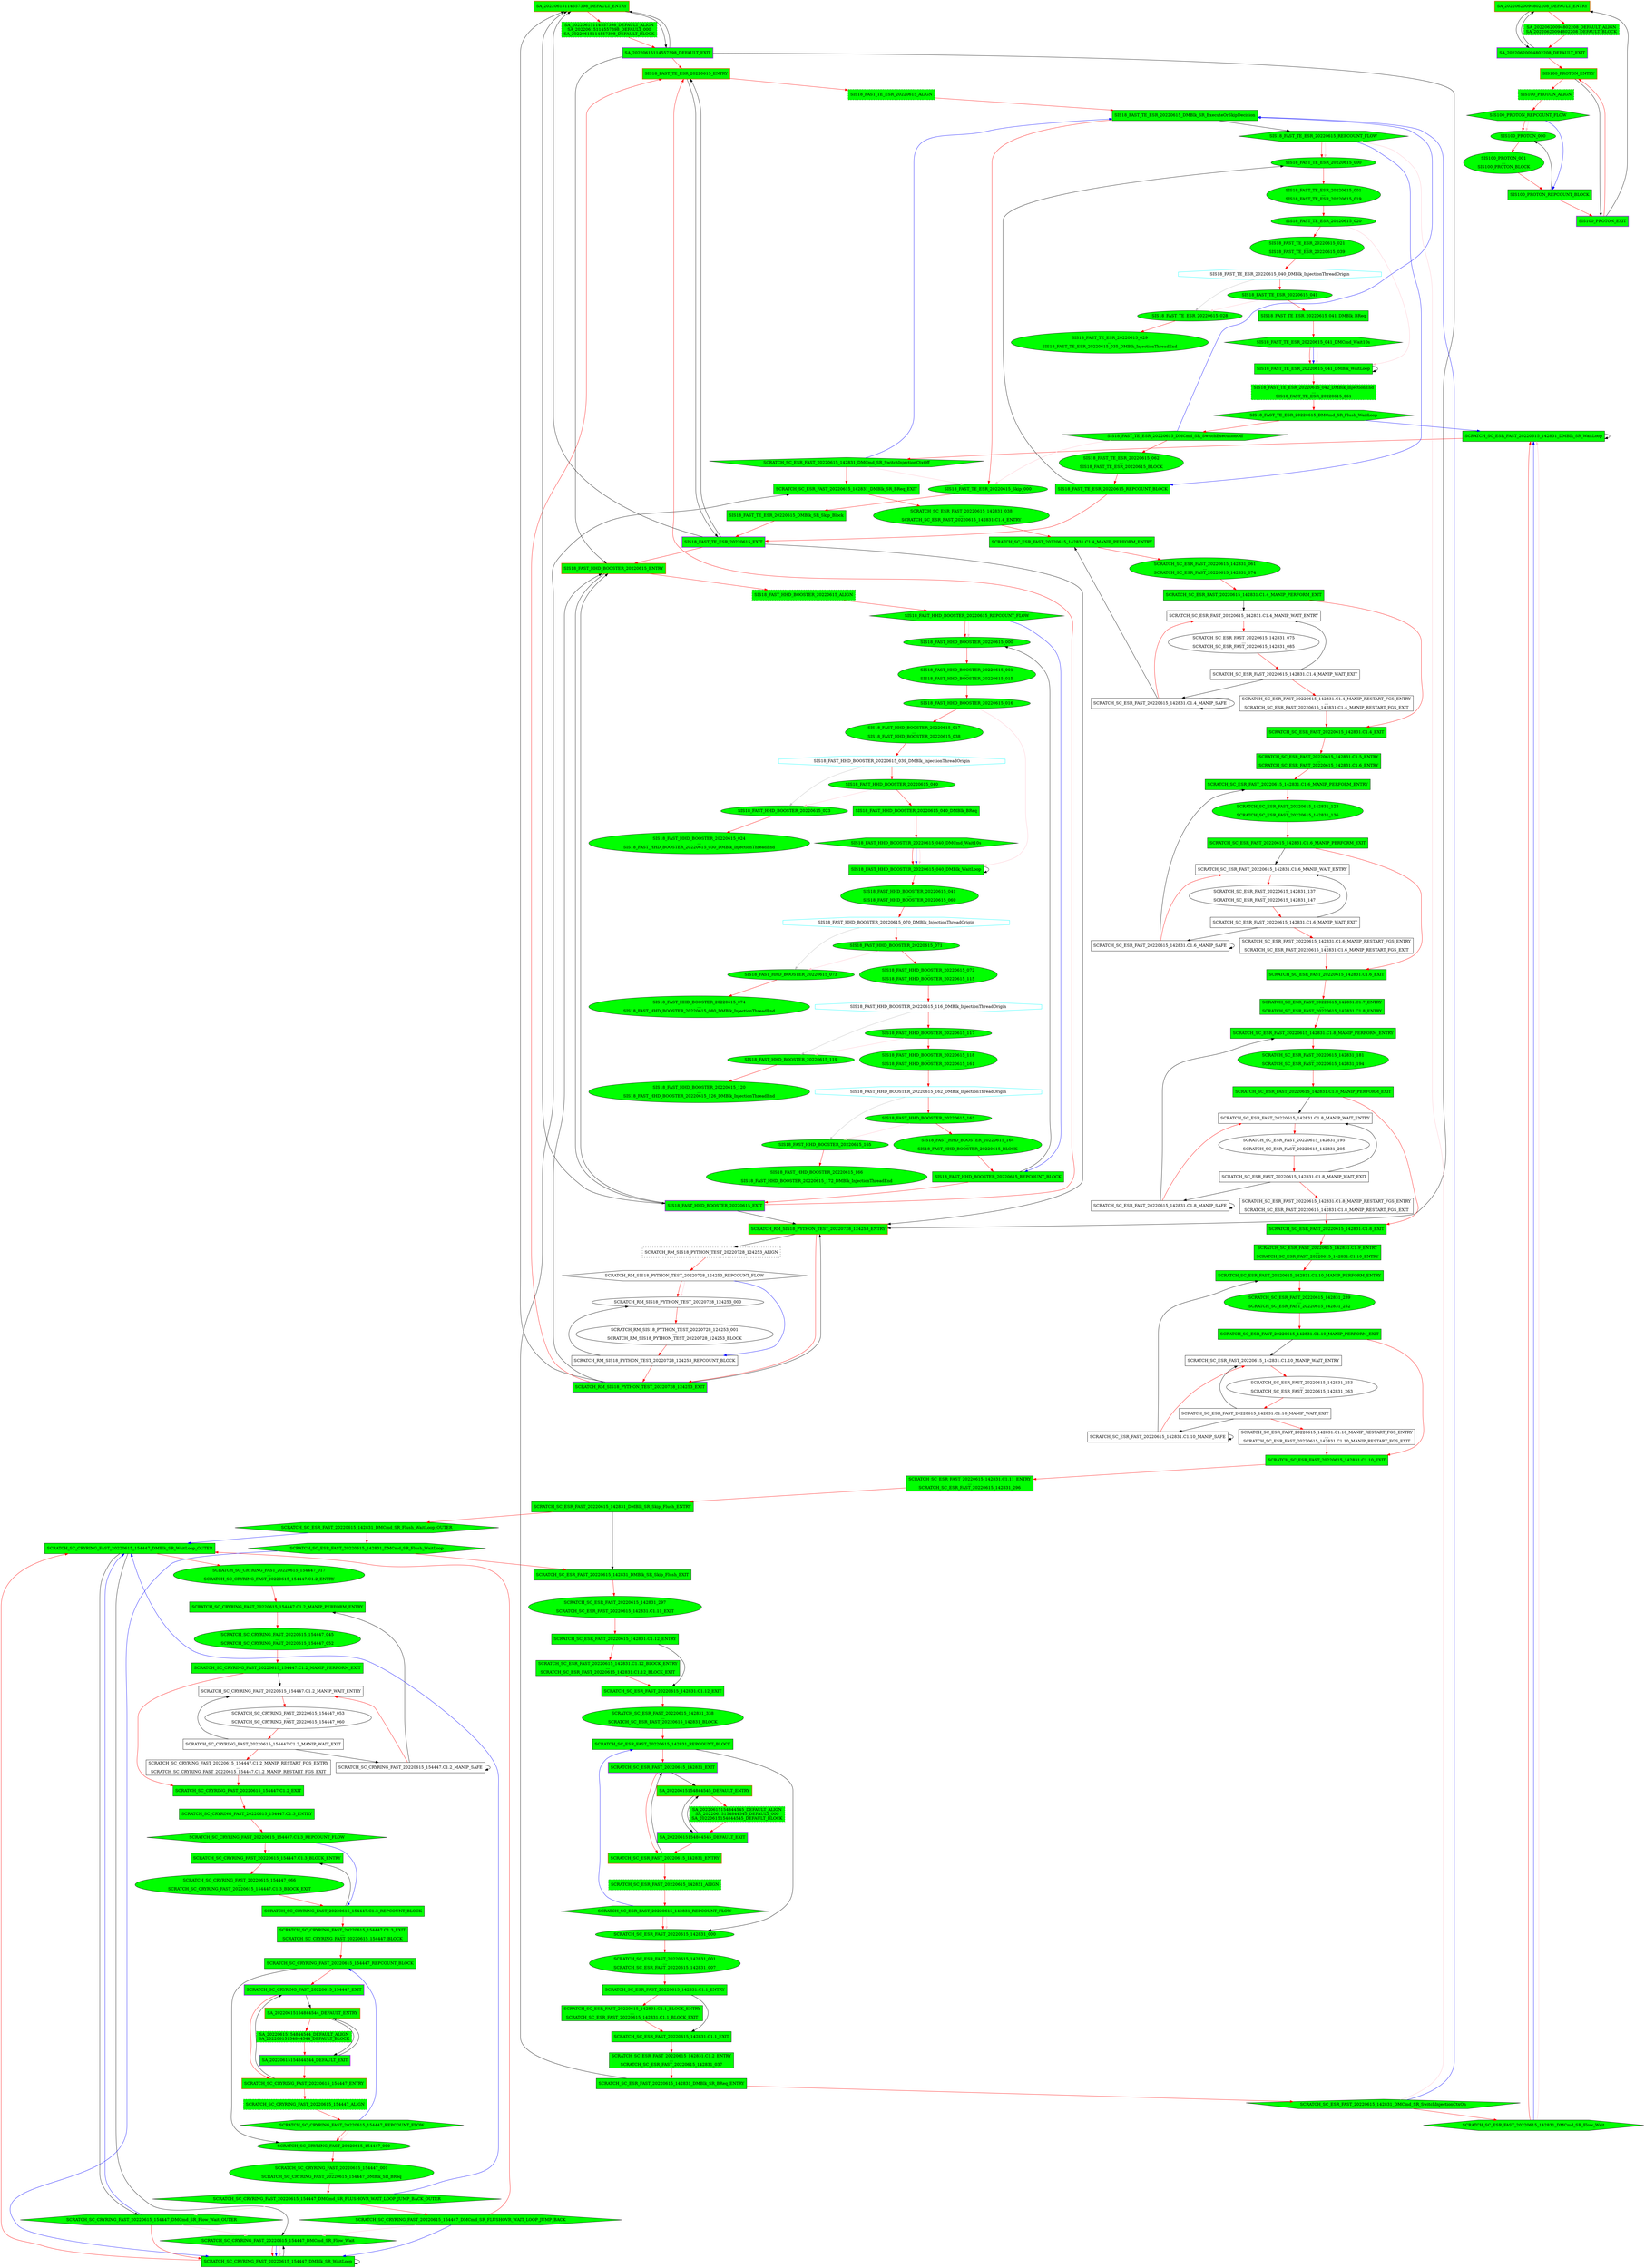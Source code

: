 digraph G {
graph [
name="-compact"
]
SA_20220615114557398_DEFAULT_ENTRY [beamproc=undefined, bpentry=false, bpexit=false, color=darkorange3, fillcolor=green, patentry=true, patexit=false, pattern=SA_20220615114557398_DEFAULT, penwidth=2, qhi=false, qil=false, qlo=true, shape=rectangle, style=filled, tperiod=10000, type=block];
SA_20220615114557398_DEFAULT_EXIT [beamproc=undefined, bpentry=false, bpexit=false, color=purple, fillcolor=green, patentry=false, patexit=true, pattern=SA_20220615114557398_DEFAULT, penwidth=2, qhi=false, qil=false, qlo=true, shape=rectangle, style=filled, tperiod=10000, type=block];
SA_20220615154844544_DEFAULT_ENTRY [beamproc=undefined, bpentry=false, bpexit=false, color=darkorange3, fillcolor=green, patentry=true, patexit=false, pattern=SA_20220615154844544_DEFAULT, penwidth=2, qhi=false, qil=false, qlo=true, shape=rectangle, style=filled, tperiod=10000, type=block];
SA_20220615154844544_DEFAULT_EXIT [beamproc=undefined, bpentry=false, bpexit=false, color=purple, fillcolor=green, patentry=false, patexit=true, pattern=SA_20220615154844544_DEFAULT, penwidth=2, qhi=false, qil=false, qlo=true, shape=rectangle, style=filled, tperiod=10000, type=block];
SA_20220615154844545_DEFAULT_ENTRY [beamproc=undefined, bpentry=false, bpexit=false, color=darkorange3, fillcolor=green, patentry=true, patexit=false, pattern=SA_20220615154844545_DEFAULT, penwidth=2, qhi=false, qil=false, qlo=true, shape=rectangle, style=filled, tperiod=10000, type=block];
SA_20220615154844545_DEFAULT_EXIT [beamproc=undefined, bpentry=false, bpexit=false, color=purple, fillcolor=green, patentry=false, patexit=true, pattern=SA_20220615154844545_DEFAULT, penwidth=2, qhi=false, qil=false, qlo=true, shape=rectangle, style=filled, tperiod=10000, type=block];
SA_20220620094802208_DEFAULT_ENTRY [beamproc=undefined, bpentry=false, bpexit=false, color=darkorange3, fillcolor=green, patentry=true, patexit=false, pattern=SA_20220620094802208_DEFAULT, penwidth=2, qhi=false, qil=false, qlo=true, shape=rectangle, style=filled, tperiod=10000, type=block];
SA_20220620094802208_DEFAULT_EXIT [beamproc=undefined, bpentry=false, bpexit=false, color=purple, fillcolor=green, patentry=false, patexit=true, pattern=SA_20220620094802208_DEFAULT, penwidth=2, qhi=false, qil=false, qlo=true, shape=rectangle, style=filled, tperiod=10000, type=block];
SCRATCH_RM_SIS18_PYTHON_TEST_20220728_124253_000 [beamin=0, beamproc=undefined, bpcstart=0, bpentry=false, bpexit=false, bpid=40, color=black, evtno=255, fid=1, fillcolor=white, gid=300, id="0x112c0ff000800a00", par="0x0000180000000000", patentry=false, patexit=false, pattern=SCRATCH_RM_SIS18_PYTHON_TEST_20220728_124253, reqnobeam=0, shape=oval, sid=8, style=filled, tef=0, toffs=0, type=tmsg, vacc=0];
SCRATCH_RM_SIS18_PYTHON_TEST_20220728_124253_ALIGN [beamproc=undefined, bpentry=false, bpexit=false, color=black, fillcolor=white, patentry=false, patexit=false, pattern=SCRATCH_RM_SIS18_PYTHON_TEST_20220728_124253, qhi=false, qil=false, qlo=false, shape=rectangle, style="dotted, filled", tperiod=10000, type=blockalign];
SCRATCH_RM_SIS18_PYTHON_TEST_20220728_124253_ENTRY [beamproc=undefined, bpentry=false, bpexit=false, color=darkorange3, fillcolor=green, patentry=true, patexit=false, pattern=SCRATCH_RM_SIS18_PYTHON_TEST_20220728_124253, penwidth=2, qhi=false, qil=false, qlo=true, shape=rectangle, style=filled, tperiod=10000, type=block];
SCRATCH_RM_SIS18_PYTHON_TEST_20220728_124253_EXIT [beamproc=undefined, bpentry=false, bpexit=false, color=purple, fillcolor=green, patentry=false, patexit=true, pattern=SCRATCH_RM_SIS18_PYTHON_TEST_20220728_124253, penwidth=2, qhi=false, qil=false, qlo=true, shape=rectangle, style=filled, tperiod=10000, type=block];
SCRATCH_RM_SIS18_PYTHON_TEST_20220728_124253_REPCOUNT_BLOCK [beamproc=undefined, bpentry=false, bpexit=false, color=black, fillcolor=white, patentry=false, patexit=false, pattern=SCRATCH_RM_SIS18_PYTHON_TEST_20220728_124253, qhi=false, qil=false, qlo=true, shape=rectangle, style=filled, tperiod=10000, type=block];
SCRATCH_RM_SIS18_PYTHON_TEST_20220728_124253_REPCOUNT_FLOW [beamproc=undefined, bpentry=false, bpexit=false, color=black, fillcolor=white, patentry=false, patexit=false, pattern=SCRATCH_RM_SIS18_PYTHON_TEST_20220728_124253, prio=0, shape=hexagon, style=filled, toffs=0, tvalid=0, type=flow];
"SCRATCH_SC_CRYRING_FAST_20220615_154447.C1.2_EXIT" [beamproc=undefined, bpentry=false, bpexit=false, color=black, fillcolor=green, patentry=false, patexit=false, pattern=SCRATCH_SC_CRYRING_FAST_20220615_154447, qhi=false, qil=false, qlo=false, shape=rectangle, style=filled, tperiod=10000, type=block];
"SCRATCH_SC_CRYRING_FAST_20220615_154447.C1.2_MANIP_PERFORM_ENTRY" [beamproc=undefined, bpentry=false, bpexit=false, color=black, fillcolor=green, patentry=false, patexit=false, pattern=SCRATCH_SC_CRYRING_FAST_20220615_154447, qhi=false, qil=false, qlo=false, shape=rectangle, style=filled, tperiod=10000, type=block];
"SCRATCH_SC_CRYRING_FAST_20220615_154447.C1.2_MANIP_PERFORM_EXIT" [beamproc=undefined, bpentry=false, bpexit=false, color=black, fillcolor=green, patentry=false, patexit=false, pattern=SCRATCH_SC_CRYRING_FAST_20220615_154447, qhi=false, qil=false, qlo=true, shape=rectangle, style=filled, tperiod=182000000, type=block];
"SCRATCH_SC_CRYRING_FAST_20220615_154447.C1.2_MANIP_SAFE" [beamproc=undefined, bpentry=false, bpexit=false, color=black, fillcolor=white, patentry=false, patexit=false, pattern=SCRATCH_SC_CRYRING_FAST_20220615_154447, qhi=false, qil=false, qlo=true, shape=rectangle, style=filled, tperiod=10000000, type=block];
"SCRATCH_SC_CRYRING_FAST_20220615_154447.C1.2_MANIP_WAIT_ENTRY" [beamproc=undefined, bpentry=false, bpexit=false, color=black, fillcolor=white, patentry=false, patexit=false, pattern=SCRATCH_SC_CRYRING_FAST_20220615_154447, qhi=false, qil=false, qlo=false, shape=rectangle, style=filled, tperiod=10000, type=block];
"SCRATCH_SC_CRYRING_FAST_20220615_154447.C1.2_MANIP_WAIT_EXIT" [beamproc=undefined, bpentry=false, bpexit=false, color=black, fillcolor=white, patentry=false, patexit=false, pattern=SCRATCH_SC_CRYRING_FAST_20220615_154447, qhi=false, qil=false, qlo=true, shape=rectangle, style=filled, tperiod=100000000, type=block];
"SCRATCH_SC_CRYRING_FAST_20220615_154447.C1.3_BLOCK_ENTRY" [beamproc=undefined, bpentry=false, bpexit=false, color=black, fillcolor=green, patentry=false, patexit=false, pattern=SCRATCH_SC_CRYRING_FAST_20220615_154447, qhi=false, qil=false, qlo=false, shape=rectangle, style=filled, tperiod=10000, type=block];
"SCRATCH_SC_CRYRING_FAST_20220615_154447.C1.3_ENTRY" [beamproc=undefined, bpentry=false, bpexit=false, color=black, fillcolor=green, patentry=false, patexit=false, pattern=SCRATCH_SC_CRYRING_FAST_20220615_154447, qhi=false, qil=false, qlo=false, shape=rectangle, style=filled, tperiod=10000, type=block];
"SCRATCH_SC_CRYRING_FAST_20220615_154447.C1.3_REPCOUNT_BLOCK" [beamproc=undefined, bpentry=false, bpexit=false, color=black, fillcolor=green, patentry=false, patexit=false, pattern=SCRATCH_SC_CRYRING_FAST_20220615_154447, qhi=false, qil=false, qlo=true, shape=rectangle, style=filled, tperiod=10000, type=block];
"SCRATCH_SC_CRYRING_FAST_20220615_154447.C1.3_REPCOUNT_FLOW" [beamproc=undefined, bpentry=false, bpexit=false, color=black, fillcolor=green, patentry=false, patexit=false, pattern=SCRATCH_SC_CRYRING_FAST_20220615_154447, prio=0, shape=hexagon, style=filled, toffs=0, tvalid=0, type=flow];
SCRATCH_SC_CRYRING_FAST_20220615_154447_000 [beamin=0, beamproc=undefined, bpcstart=0, bpentry=false, bpexit=false, bpid=9, color=black, evtno=259, fid=1, fillcolor=green, gid=203, id="0x10cb103000400240", par="0x00000c0000000000", patentry=false, patexit=false, pattern=SCRATCH_SC_CRYRING_FAST_20220615_154447, reqnobeam=0, shape=oval, sid=4, style=filled, tef=0, toffs=0, type=tmsg, vacc=0];
SCRATCH_SC_CRYRING_FAST_20220615_154447_ALIGN [beamproc=undefined, bpentry=false, bpexit=false, color=black, fillcolor=green, patentry=false, patexit=false, pattern=SCRATCH_SC_CRYRING_FAST_20220615_154447, qhi=false, qil=false, qlo=false, shape=rectangle, style="dotted, filled", tperiod=10000, type=blockalign];
SCRATCH_SC_CRYRING_FAST_20220615_154447_DMBlk_SR_WaitLoop [beamproc=undefined, bpentry=false, bpexit=false, color=black, fillcolor=green, patentry=false, patexit=false, pattern=SCRATCH_SC_CRYRING_FAST_20220615_154447, qhi=true, qil=true, qlo=true, shape=rectangle, style=filled, tperiod=10000, type=block];
SCRATCH_SC_CRYRING_FAST_20220615_154447_DMBlk_SR_WaitLoop_OUTER [beamproc=undefined, bpentry=false, bpexit=false, color=black, fillcolor=green, patentry=false, patexit=false, pattern=SCRATCH_SC_CRYRING_FAST_20220615_154447, qhi=true, qil=true, qlo=true, shape=rectangle, style=filled, tperiod=10000, type=block];
SCRATCH_SC_CRYRING_FAST_20220615_154447_DMCmd_SR_FLUSHOVR_WAIT_LOOP_JUMP_BACK [beamproc=undefined, bpentry=false, bpexit=false, color=black, fillcolor=green, patentry=false, patexit=false, pattern=SCRATCH_SC_CRYRING_FAST_20220615_154447, prio=2, qhi=true, qil=false, qlo=true, shape=hexagon, style=filled, toffs=0, tvalid=0, type=flush];
SCRATCH_SC_CRYRING_FAST_20220615_154447_DMCmd_SR_FLUSHOVR_WAIT_LOOP_JUMP_BACK_OUTER [beamproc=undefined, bpentry=false, bpexit=false, color=black, fillcolor=green, patentry=false, patexit=false, pattern=SCRATCH_SC_CRYRING_FAST_20220615_154447, prio=2, qhi=true, qil=false, qlo=true, shape=hexagon, style=filled, toffs=0, tvalid=0, type=flush];
SCRATCH_SC_CRYRING_FAST_20220615_154447_DMCmd_SR_Flow_Wait [beamproc=undefined, bpentry=false, bpexit=false, color=black, fillcolor=green, patentry=false, patexit=false, pattern=SCRATCH_SC_CRYRING_FAST_20220615_154447, prio=0, shape=hexagon, style=filled, toffs=0, tvalid=0, type=flow];
SCRATCH_SC_CRYRING_FAST_20220615_154447_DMCmd_SR_Flow_Wait_OUTER [beamproc=undefined, bpentry=false, bpexit=false, color=black, fillcolor=green, patentry=false, patexit=false, pattern=SCRATCH_SC_CRYRING_FAST_20220615_154447, prio=0, shape=hexagon, style=filled, toffs=0, tvalid=0, type=flow];
SCRATCH_SC_CRYRING_FAST_20220615_154447_ENTRY [beamproc=undefined, bpentry=false, bpexit=false, color=darkorange3, fillcolor=green, patentry=true, patexit=false, pattern=SCRATCH_SC_CRYRING_FAST_20220615_154447, penwidth=2, qhi=false, qil=false, qlo=true, shape=rectangle, style=filled, tperiod=10000, type=block];
SCRATCH_SC_CRYRING_FAST_20220615_154447_EXIT [beamproc=undefined, bpentry=false, bpexit=false, color=purple, fillcolor=green, patentry=false, patexit=true, pattern=SCRATCH_SC_CRYRING_FAST_20220615_154447, penwidth=2, qhi=false, qil=false, qlo=true, shape=rectangle, style=filled, tperiod=10000, type=block];
SCRATCH_SC_CRYRING_FAST_20220615_154447_REPCOUNT_BLOCK [beamproc=undefined, bpentry=false, bpexit=false, color=black, fillcolor=green, patentry=false, patexit=false, pattern=SCRATCH_SC_CRYRING_FAST_20220615_154447, qhi=false, qil=false, qlo=true, shape=rectangle, style=filled, tperiod=10000, type=block];
SCRATCH_SC_CRYRING_FAST_20220615_154447_REPCOUNT_FLOW [beamproc=undefined, bpentry=false, bpexit=false, color=black, fillcolor=green, patentry=false, patexit=false, pattern=SCRATCH_SC_CRYRING_FAST_20220615_154447, prio=0, shape=hexagon, style=filled, toffs=0, tvalid=0, type=flow];
"SCRATCH_SC_ESR_FAST_20220615_142831.C1.10_EXIT" [beamproc=undefined, bpentry=false, bpexit=false, color=black, fillcolor=green, patentry=false, patexit=false, pattern=SCRATCH_SC_ESR_FAST_20220615_142831, qhi=false, qil=false, qlo=false, shape=rectangle, style=filled, tperiod=10000, type=block];
"SCRATCH_SC_ESR_FAST_20220615_142831.C1.10_MANIP_PERFORM_ENTRY" [beamproc=undefined, bpentry=false, bpexit=false, color=black, fillcolor=green, patentry=false, patexit=false, pattern=SCRATCH_SC_ESR_FAST_20220615_142831, qhi=false, qil=false, qlo=false, shape=rectangle, style=filled, tperiod=10000, type=block];
"SCRATCH_SC_ESR_FAST_20220615_142831.C1.10_MANIP_PERFORM_EXIT" [beamproc=undefined, bpentry=false, bpexit=false, color=black, fillcolor=green, patentry=false, patexit=false, pattern=SCRATCH_SC_ESR_FAST_20220615_142831, qhi=false, qil=false, qlo=true, shape=rectangle, style=filled, tperiod=318000000, type=block];
"SCRATCH_SC_ESR_FAST_20220615_142831.C1.10_MANIP_SAFE" [beamproc=undefined, bpentry=false, bpexit=false, color=black, fillcolor=white, patentry=false, patexit=false, pattern=SCRATCH_SC_ESR_FAST_20220615_142831, qhi=false, qil=false, qlo=true, shape=rectangle, style=filled, tperiod=10000000, type=block];
"SCRATCH_SC_ESR_FAST_20220615_142831.C1.10_MANIP_WAIT_ENTRY" [beamproc=undefined, bpentry=false, bpexit=false, color=black, fillcolor=white, patentry=false, patexit=false, pattern=SCRATCH_SC_ESR_FAST_20220615_142831, qhi=false, qil=false, qlo=false, shape=rectangle, style=filled, tperiod=10000, type=block];
"SCRATCH_SC_ESR_FAST_20220615_142831.C1.10_MANIP_WAIT_EXIT" [beamproc=undefined, bpentry=false, bpexit=false, color=black, fillcolor=white, patentry=false, patexit=false, pattern=SCRATCH_SC_ESR_FAST_20220615_142831, qhi=false, qil=false, qlo=true, shape=rectangle, style=filled, tperiod=196000000, type=block];
"SCRATCH_SC_ESR_FAST_20220615_142831.C1.12_ENTRY" [beamproc=undefined, bpentry=false, bpexit=false, color=black, fillcolor=green, patentry=false, patexit=false, pattern=SCRATCH_SC_ESR_FAST_20220615_142831, qhi=false, qil=false, qlo=true, shape=rectangle, style=filled, tperiod=10000, type=block];
"SCRATCH_SC_ESR_FAST_20220615_142831.C1.12_EXIT" [beamproc=undefined, bpentry=false, bpexit=false, color=black, fillcolor=green, patentry=false, patexit=false, pattern=SCRATCH_SC_ESR_FAST_20220615_142831, qhi=false, qil=false, qlo=false, shape=rectangle, style=filled, tperiod=10000, type=block];
"SCRATCH_SC_ESR_FAST_20220615_142831.C1.1_ENTRY" [beamproc=undefined, bpentry=false, bpexit=false, color=black, fillcolor=green, patentry=false, patexit=false, pattern=SCRATCH_SC_ESR_FAST_20220615_142831, qhi=false, qil=false, qlo=true, shape=rectangle, style=filled, tperiod=20000000, type=block];
"SCRATCH_SC_ESR_FAST_20220615_142831.C1.1_EXIT" [beamproc=undefined, bpentry=false, bpexit=false, color=black, fillcolor=green, patentry=false, patexit=false, pattern=SCRATCH_SC_ESR_FAST_20220615_142831, qhi=false, qil=false, qlo=false, shape=rectangle, style=filled, tperiod=10000, type=block];
"SCRATCH_SC_ESR_FAST_20220615_142831.C1.4_EXIT" [beamproc=undefined, bpentry=false, bpexit=false, color=black, fillcolor=green, patentry=false, patexit=false, pattern=SCRATCH_SC_ESR_FAST_20220615_142831, qhi=false, qil=false, qlo=false, shape=rectangle, style=filled, tperiod=10000, type=block];
"SCRATCH_SC_ESR_FAST_20220615_142831.C1.4_MANIP_PERFORM_ENTRY" [beamproc=undefined, bpentry=false, bpexit=false, color=black, fillcolor=green, patentry=false, patexit=false, pattern=SCRATCH_SC_ESR_FAST_20220615_142831, qhi=false, qil=false, qlo=false, shape=rectangle, style=filled, tperiod=10000, type=block];
"SCRATCH_SC_ESR_FAST_20220615_142831.C1.4_MANIP_PERFORM_EXIT" [beamproc=undefined, bpentry=false, bpexit=false, color=black, fillcolor=green, patentry=false, patexit=false, pattern=SCRATCH_SC_ESR_FAST_20220615_142831, qhi=false, qil=false, qlo=true, shape=rectangle, style=filled, tperiod=318000000, type=block];
"SCRATCH_SC_ESR_FAST_20220615_142831.C1.4_MANIP_SAFE" [beamproc=undefined, bpentry=false, bpexit=false, color=black, fillcolor=white, patentry=false, patexit=false, pattern=SCRATCH_SC_ESR_FAST_20220615_142831, qhi=false, qil=false, qlo=true, shape=rectangle, style=filled, tperiod=10000000, type=block];
"SCRATCH_SC_ESR_FAST_20220615_142831.C1.4_MANIP_WAIT_ENTRY" [beamproc=undefined, bpentry=false, bpexit=false, color=black, fillcolor=white, patentry=false, patexit=false, pattern=SCRATCH_SC_ESR_FAST_20220615_142831, qhi=false, qil=false, qlo=false, shape=rectangle, style=filled, tperiod=10000, type=block];
"SCRATCH_SC_ESR_FAST_20220615_142831.C1.4_MANIP_WAIT_EXIT" [beamproc=undefined, bpentry=false, bpexit=false, color=black, fillcolor=white, patentry=false, patexit=false, pattern=SCRATCH_SC_ESR_FAST_20220615_142831, qhi=false, qil=false, qlo=true, shape=rectangle, style=filled, tperiod=196000000, type=block];
"SCRATCH_SC_ESR_FAST_20220615_142831.C1.6_EXIT" [beamproc=undefined, bpentry=false, bpexit=false, color=black, fillcolor=green, patentry=false, patexit=false, pattern=SCRATCH_SC_ESR_FAST_20220615_142831, qhi=false, qil=false, qlo=false, shape=rectangle, style=filled, tperiod=10000, type=block];
"SCRATCH_SC_ESR_FAST_20220615_142831.C1.6_MANIP_PERFORM_ENTRY" [beamproc=undefined, bpentry=false, bpexit=false, color=black, fillcolor=green, patentry=false, patexit=false, pattern=SCRATCH_SC_ESR_FAST_20220615_142831, qhi=false, qil=false, qlo=false, shape=rectangle, style=filled, tperiod=10000, type=block];
"SCRATCH_SC_ESR_FAST_20220615_142831.C1.6_MANIP_PERFORM_EXIT" [beamproc=undefined, bpentry=false, bpexit=false, color=black, fillcolor=green, patentry=false, patexit=false, pattern=SCRATCH_SC_ESR_FAST_20220615_142831, qhi=false, qil=false, qlo=true, shape=rectangle, style=filled, tperiod=318000000, type=block];
"SCRATCH_SC_ESR_FAST_20220615_142831.C1.6_MANIP_SAFE" [beamproc=undefined, bpentry=false, bpexit=false, color=black, fillcolor=white, patentry=false, patexit=false, pattern=SCRATCH_SC_ESR_FAST_20220615_142831, qhi=false, qil=false, qlo=true, shape=rectangle, style=filled, tperiod=10000000, type=block];
"SCRATCH_SC_ESR_FAST_20220615_142831.C1.6_MANIP_WAIT_ENTRY" [beamproc=undefined, bpentry=false, bpexit=false, color=black, fillcolor=white, patentry=false, patexit=false, pattern=SCRATCH_SC_ESR_FAST_20220615_142831, qhi=false, qil=false, qlo=false, shape=rectangle, style=filled, tperiod=10000, type=block];
"SCRATCH_SC_ESR_FAST_20220615_142831.C1.6_MANIP_WAIT_EXIT" [beamproc=undefined, bpentry=false, bpexit=false, color=black, fillcolor=white, patentry=false, patexit=false, pattern=SCRATCH_SC_ESR_FAST_20220615_142831, qhi=false, qil=false, qlo=true, shape=rectangle, style=filled, tperiod=196000000, type=block];
"SCRATCH_SC_ESR_FAST_20220615_142831.C1.8_EXIT" [beamproc=undefined, bpentry=false, bpexit=false, color=black, fillcolor=green, patentry=false, patexit=false, pattern=SCRATCH_SC_ESR_FAST_20220615_142831, qhi=false, qil=false, qlo=false, shape=rectangle, style=filled, tperiod=10000, type=block];
"SCRATCH_SC_ESR_FAST_20220615_142831.C1.8_MANIP_PERFORM_ENTRY" [beamproc=undefined, bpentry=false, bpexit=false, color=black, fillcolor=green, patentry=false, patexit=false, pattern=SCRATCH_SC_ESR_FAST_20220615_142831, qhi=false, qil=false, qlo=false, shape=rectangle, style=filled, tperiod=10000, type=block];
"SCRATCH_SC_ESR_FAST_20220615_142831.C1.8_MANIP_PERFORM_EXIT" [beamproc=undefined, bpentry=false, bpexit=false, color=black, fillcolor=green, patentry=false, patexit=false, pattern=SCRATCH_SC_ESR_FAST_20220615_142831, qhi=false, qil=false, qlo=true, shape=rectangle, style=filled, tperiod=318000000, type=block];
"SCRATCH_SC_ESR_FAST_20220615_142831.C1.8_MANIP_SAFE" [beamproc=undefined, bpentry=false, bpexit=false, color=black, fillcolor=white, patentry=false, patexit=false, pattern=SCRATCH_SC_ESR_FAST_20220615_142831, qhi=false, qil=false, qlo=true, shape=rectangle, style=filled, tperiod=10000000, type=block];
"SCRATCH_SC_ESR_FAST_20220615_142831.C1.8_MANIP_WAIT_ENTRY" [beamproc=undefined, bpentry=false, bpexit=false, color=black, fillcolor=white, patentry=false, patexit=false, pattern=SCRATCH_SC_ESR_FAST_20220615_142831, qhi=false, qil=false, qlo=false, shape=rectangle, style=filled, tperiod=10000, type=block];
"SCRATCH_SC_ESR_FAST_20220615_142831.C1.8_MANIP_WAIT_EXIT" [beamproc=undefined, bpentry=false, bpexit=false, color=black, fillcolor=white, patentry=false, patexit=false, pattern=SCRATCH_SC_ESR_FAST_20220615_142831, qhi=false, qil=false, qlo=true, shape=rectangle, style=filled, tperiod=196000000, type=block];
SCRATCH_SC_ESR_FAST_20220615_142831_000 [beamin=0, beamproc=undefined, bpcstart=0, bpentry=false, bpexit=false, bpid=32, color=black, evtno=255, fid=1, fillcolor=green, gid=340, id="0x11540ff000c00800", par="0x0000100000000000", patentry=false, patexit=false, pattern=SCRATCH_SC_ESR_FAST_20220615_142831, reqnobeam=0, shape=oval, sid=12, style=filled, tef=0, toffs=0, type=tmsg, vacc=0];
SCRATCH_SC_ESR_FAST_20220615_142831_ALIGN [beamproc=undefined, bpentry=false, bpexit=false, color=black, fillcolor=green, patentry=false, patexit=false, pattern=SCRATCH_SC_ESR_FAST_20220615_142831, qhi=false, qil=false, qlo=false, shape=rectangle, style="dotted, filled", tperiod=10000, type=blockalign];
SCRATCH_SC_ESR_FAST_20220615_142831_DMBlk_SR_BReq_ENTRY [beamproc=undefined, bpentry=false, bpexit=false, color=black, fillcolor=green, patentry=false, patexit=false, pattern=SCRATCH_SC_ESR_FAST_20220615_142831, qhi=false, qil=false, qlo=true, shape=rectangle, style=filled, tperiod=336020000, type=block];
SCRATCH_SC_ESR_FAST_20220615_142831_DMBlk_SR_BReq_EXIT [beamproc=undefined, bpentry=false, bpexit=false, color=black, fillcolor=green, patentry=false, patexit=false, pattern=SCRATCH_SC_ESR_FAST_20220615_142831, qhi=false, qil=false, qlo=false, shape=rectangle, style=filled, tperiod=10000, type=block];
SCRATCH_SC_ESR_FAST_20220615_142831_DMBlk_SR_Skip_Flush_ENTRY [beamproc=undefined, bpentry=false, bpexit=false, color=black, fillcolor=green, patentry=false, patexit=false, pattern=SCRATCH_SC_ESR_FAST_20220615_142831, qhi=false, qil=false, qlo=true, shape=rectangle, style=filled, tperiod=1667000000, type=block];
SCRATCH_SC_ESR_FAST_20220615_142831_DMBlk_SR_Skip_Flush_EXIT [beamproc=undefined, bpentry=false, bpexit=false, color=black, fillcolor=green, patentry=false, patexit=false, pattern=SCRATCH_SC_ESR_FAST_20220615_142831, qhi=false, qil=false, qlo=false, shape=rectangle, style=filled, tperiod=10000, type=block];
SCRATCH_SC_ESR_FAST_20220615_142831_DMBlk_SR_WaitLoop [beamproc=undefined, bpentry=false, bpexit=false, color=black, fillcolor=green, patentry=false, patexit=false, pattern=SCRATCH_SC_ESR_FAST_20220615_142831, qhi=true, qil=true, qlo=true, shape=rectangle, style=filled, tperiod=100000, type=block];
SCRATCH_SC_ESR_FAST_20220615_142831_DMCmd_SR_Flow_Wait [beamproc=undefined, bpentry=false, bpexit=false, color=black, fillcolor=green, patentry=false, patexit=false, pattern=SCRATCH_SC_ESR_FAST_20220615_142831, prio=0, shape=hexagon, style=filled, toffs=0, tvalid=0, type=flow];
SCRATCH_SC_ESR_FAST_20220615_142831_DMCmd_SR_Flush_WaitLoop [beamproc=undefined, bpentry=false, bpexit=false, color=black, fillcolor=green, patentry=false, patexit=false, pattern=SCRATCH_SC_ESR_FAST_20220615_142831, prio=1, qhi=false, qil=false, qlo=true, shape=hexagon, style=filled, toffs=0, tvalid=0, type=flush];
SCRATCH_SC_ESR_FAST_20220615_142831_DMCmd_SR_Flush_WaitLoop_OUTER [beamproc=undefined, bpentry=false, bpexit=false, color=black, fillcolor=green, patentry=false, patexit=false, pattern=SCRATCH_SC_ESR_FAST_20220615_142831, prio=1, qhi=false, qil=false, qlo=true, shape=hexagon, style=filled, toffs=0, tvalid=0, type=flush];
SCRATCH_SC_ESR_FAST_20220615_142831_DMCmd_SR_SwitchInjectionCtxOff [beamproc=undefined, bpentry=false, bpexit=false, color=black, fillcolor=green, patentry=false, patexit=false, pattern=SCRATCH_SC_ESR_FAST_20220615_142831, shape=pentagon, style=filled, toffs=0, type=switch];
SCRATCH_SC_ESR_FAST_20220615_142831_DMCmd_SR_SwitchInjectionCtxOn [beamproc=undefined, bpentry=false, bpexit=false, color=black, fillcolor=green, patentry=false, patexit=false, pattern=SCRATCH_SC_ESR_FAST_20220615_142831, shape=pentagon, style=filled, toffs=0, type=switch];
SCRATCH_SC_ESR_FAST_20220615_142831_ENTRY [beamproc=undefined, bpentry=false, bpexit=false, color=darkorange3, fillcolor=green, patentry=true, patexit=false, pattern=SCRATCH_SC_ESR_FAST_20220615_142831, penwidth=2, qhi=false, qil=false, qlo=true, shape=rectangle, style=filled, tperiod=10000, type=block];
SCRATCH_SC_ESR_FAST_20220615_142831_EXIT [beamproc=undefined, bpentry=false, bpexit=false, color=purple, fillcolor=green, patentry=false, patexit=true, pattern=SCRATCH_SC_ESR_FAST_20220615_142831, penwidth=2, qhi=false, qil=false, qlo=true, shape=rectangle, style=filled, tperiod=10000, type=block];
SCRATCH_SC_ESR_FAST_20220615_142831_REPCOUNT_BLOCK [beamproc=undefined, bpentry=false, bpexit=false, color=black, fillcolor=green, patentry=false, patexit=false, pattern=SCRATCH_SC_ESR_FAST_20220615_142831, qhi=false, qil=false, qlo=true, shape=rectangle, style=filled, tperiod=10000, type=block];
SCRATCH_SC_ESR_FAST_20220615_142831_REPCOUNT_FLOW [beamproc=undefined, bpentry=false, bpexit=false, color=black, fillcolor=green, patentry=false, patexit=false, pattern=SCRATCH_SC_ESR_FAST_20220615_142831, prio=0, shape=hexagon, style=filled, toffs=0, tvalid=0, type=flow];
SIS100_PROTON_000 [beamin=0, beamproc=undefined, bpcstart=0, bpentry=false, bpexit=false, bpid=6, color=black, evtno=259, fid=1, fillcolor=green, gid=310, id="0x1136103000100180", par="0x0000140000000000", patentry=false, patexit=false, pattern=SIS100_PROTON, reqnobeam=0, shape=oval, sid=1, style=filled, tef=0, toffs=0, type=tmsg, vacc=0];
SIS100_PROTON_ALIGN [beamproc=undefined, bpentry=false, bpexit=false, color=black, fillcolor=green, patentry=false, patexit=false, pattern=SIS100_PROTON, qhi=false, qil=false, qlo=false, shape=rectangle, style="dotted, filled", tperiod=10000, type=blockalign];
SIS100_PROTON_ENTRY [beamproc=undefined, bpentry=false, bpexit=false, color=darkorange3, fillcolor=green, patentry=true, patexit=false, pattern=SIS100_PROTON, penwidth=2, qhi=false, qil=false, qlo=true, shape=rectangle, style=filled, tperiod=10000, type=block];
SIS100_PROTON_EXIT [beamproc=undefined, bpentry=false, bpexit=false, color=purple, fillcolor=green, patentry=false, patexit=true, pattern=SIS100_PROTON, penwidth=2, qhi=false, qil=false, qlo=true, shape=rectangle, style=filled, tperiod=10000, type=block];
SIS100_PROTON_REPCOUNT_BLOCK [beamproc=undefined, bpentry=false, bpexit=false, color=black, fillcolor=green, patentry=false, patexit=false, pattern=SIS100_PROTON, qhi=false, qil=false, qlo=true, shape=rectangle, style=filled, tperiod=10000, type=block];
SIS100_PROTON_REPCOUNT_FLOW [beamproc=undefined, bpentry=false, bpexit=false, color=black, fillcolor=green, patentry=false, patexit=false, pattern=SIS100_PROTON, prio=0, shape=hexagon, style=filled, toffs=0, tvalid=0, type=flow];
SIS18_FAST_HHD_BOOSTER_20220615_000 [beamin=0, beamproc=undefined, bpcstart=0, bpentry=false, bpexit=false, bpid=22, color=black, evtno=255, fid=1, fillcolor=green, gid=300, id="0x112c0ff000600580", par="0x0000040000000000", patentry=false, patexit=false, pattern=SIS18_FAST_HHD_BOOSTER_20220615, reqnobeam=0, shape=oval, sid=6, style=filled, tef=0, toffs=0, type=tmsg, vacc=0];
SIS18_FAST_HHD_BOOSTER_20220615_016 [beamin=0, beamproc=undefined, bpcstart=0, bpentry=false, bpexit=false, bpid=1, color=black, evtno=350, fid=1, fillcolor=green, gid=300, id="0x112c15e000100059", par="0x0000040004122574", patentry=false, patexit=false, pattern=SIS18_FAST_HHD_BOOSTER_20220615, reqnobeam=1, shape=oval, sid=1, style=filled, tef=5460069, toffs=20000024, type=tmsg, vacc=9];
SIS18_FAST_HHD_BOOSTER_20220615_023 [beamin=1, beamproc=undefined, bpcstart=0, bpentry=false, bpexit=false, bpid=2, color=black, evtno=39, fid=1, fillcolor=green, gid=300, id="0x112c027800200080", par="0x0000040000000000", patentry=false, patexit=false, pattern=SIS18_FAST_HHD_BOOSTER_20220615, reqnobeam=0, shape=oval, sid=2, style=filled, tef=0, toffs=6770008, type=tmsg, vacc=0];
SIS18_FAST_HHD_BOOSTER_20220615_039_DMBlk_InjectionThreadOrigin [beamproc=undefined, bpentry=false, bpexit=false, color=cyan, fillcolor=white, patentry=false, patexit=false, pattern=SIS18_FAST_HHD_BOOSTER_20220615, shape=octagon, style=filled, toffs=19984, type=origin];
SIS18_FAST_HHD_BOOSTER_20220615_040 [beamin=1, beamproc=undefined, bpcstart=0, bpentry=false, bpexit=false, bpid=2, color=black, evtno=352, fid=1, fillcolor=green, gid=300, id="0x112c160800200099", par="0x0412216400000001", patentry=false, patexit=false, pattern=SIS18_FAST_HHD_BOOSTER_20220615, reqnobeam=1, shape=oval, sid=2, style=filled, tef=585333859, toffs=19992, type=tmsg, vacc=9];
SIS18_FAST_HHD_BOOSTER_20220615_040_DMBlk_BReq [beamproc=undefined, bpentry=false, bpexit=false, color=black, fillcolor=green, patentry=false, patexit=false, pattern=SIS18_FAST_HHD_BOOSTER_20220615, qhi=false, qil=false, qlo=false, shape=rectangle, style=filled, tperiod=20000, type=block];
SIS18_FAST_HHD_BOOSTER_20220615_040_DMBlk_WaitLoop [beamproc=undefined, bpentry=false, bpexit=false, color=black, fillcolor=green, patentry=false, patexit=false, pattern=SIS18_FAST_HHD_BOOSTER_20220615, qhi=true, qil=true, qlo=true, shape=rectangle, style=filled, tperiod=10000, type=block];
SIS18_FAST_HHD_BOOSTER_20220615_040_DMCmd_Wait10s [beamproc=undefined, bpentry=false, bpexit=false, color=black, fillcolor=green, patentry=false, patexit=false, pattern=SIS18_FAST_HHD_BOOSTER_20220615, prio=0, shape=hexagon, style=filled, toffs=0, tvalid=0, type=flow];
SIS18_FAST_HHD_BOOSTER_20220615_070_DMBlk_InjectionThreadOrigin [beamproc=undefined, bpentry=false, bpexit=false, color=cyan, fillcolor=white, patentry=false, patexit=false, pattern=SIS18_FAST_HHD_BOOSTER_20220615, shape=octagon, style=filled, toffs=378019992, type=origin];
SIS18_FAST_HHD_BOOSTER_20220615_071 [beamin=1, beamproc=undefined, bpcstart=0, bpentry=false, bpexit=false, bpid=7, color=black, evtno=354, fid=1, fillcolor=green, gid=300, id="0x112c1628003001d9", par="0x04122c5c00000001", patentry=false, patexit=false, pattern=SIS18_FAST_HHD_BOOSTER_20220615, reqnobeam=1, shape=oval, sid=3, style=filled, tef=4172776484, toffs=378020000, type=tmsg, vacc=9];
SIS18_FAST_HHD_BOOSTER_20220615_073 [beamin=1, beamproc=undefined, bpcstart=0, bpentry=false, bpexit=false, bpid=7, color=black, evtno=39, fid=1, fillcolor=green, gid=300, id="0x112c0278003001c0", par="0x0000040000000000", patentry=false, patexit=false, pattern=SIS18_FAST_HHD_BOOSTER_20220615, reqnobeam=0, shape=oval, sid=3, style=filled, tef=0, toffs=6770008, type=tmsg, vacc=0];
SIS18_FAST_HHD_BOOSTER_20220615_116_DMBlk_InjectionThreadOrigin [beamproc=undefined, bpentry=false, bpexit=false, color=cyan, fillcolor=white, patentry=false, patexit=false, pattern=SIS18_FAST_HHD_BOOSTER_20220615, shape=octagon, style=filled, toffs=818019992, type=origin];
SIS18_FAST_HHD_BOOSTER_20220615_117 [beamin=1, beamproc=undefined, bpcstart=0, bpentry=false, bpexit=false, bpid=12, color=black, evtno=354, fid=1, fillcolor=green, gid=300, id="0x112c162800400319", par="0x041235b400000001", patentry=false, patexit=false, pattern=SIS18_FAST_HHD_BOOSTER_20220615, reqnobeam=1, shape=oval, sid=4, style=filled, tef=2884235029, toffs=818020000, type=tmsg, vacc=9];
SIS18_FAST_HHD_BOOSTER_20220615_119 [beamin=1, beamproc=undefined, bpcstart=0, bpentry=false, bpexit=false, bpid=12, color=black, evtno=39, fid=1, fillcolor=green, gid=300, id="0x112c027800400300", par="0x0000040000000000", patentry=false, patexit=false, pattern=SIS18_FAST_HHD_BOOSTER_20220615, reqnobeam=0, shape=oval, sid=4, style=filled, tef=0, toffs=6770008, type=tmsg, vacc=0];
SIS18_FAST_HHD_BOOSTER_20220615_162_DMBlk_InjectionThreadOrigin [beamproc=undefined, bpentry=false, bpexit=false, color=cyan, fillcolor=white, patentry=false, patexit=false, pattern=SIS18_FAST_HHD_BOOSTER_20220615, shape=octagon, style=filled, toffs=1258019992, type=origin];
SIS18_FAST_HHD_BOOSTER_20220615_163 [beamin=1, beamproc=undefined, bpcstart=0, bpentry=false, bpexit=false, bpid=17, color=black, evtno=354, fid=1, fillcolor=green, gid=300, id="0x112c162800500459", par="0x04123f0c00000001", patentry=false, patexit=false, pattern=SIS18_FAST_HHD_BOOSTER_20220615, reqnobeam=1, shape=oval, sid=5, style=filled, tef=1229171316, toffs=1258020000, type=tmsg, vacc=9];
SIS18_FAST_HHD_BOOSTER_20220615_165 [beamin=1, beamproc=undefined, bpcstart=0, bpentry=false, bpexit=false, bpid=17, color=black, evtno=39, fid=1, fillcolor=green, gid=300, id="0x112c027800500440", par="0x0000040000000000", patentry=false, patexit=false, pattern=SIS18_FAST_HHD_BOOSTER_20220615, reqnobeam=0, shape=oval, sid=5, style=filled, tef=0, toffs=6770008, type=tmsg, vacc=0];
SIS18_FAST_HHD_BOOSTER_20220615_ALIGN [beamproc=undefined, bpentry=false, bpexit=false, color=black, fillcolor=green, patentry=false, patexit=false, pattern=SIS18_FAST_HHD_BOOSTER_20220615, qhi=false, qil=false, qlo=false, shape=rectangle, style="dotted, filled", tperiod=10000, type=blockalign];
SIS18_FAST_HHD_BOOSTER_20220615_ENTRY [beamproc=undefined, bpentry=false, bpexit=false, color=darkorange3, fillcolor=green, patentry=true, patexit=false, pattern=SIS18_FAST_HHD_BOOSTER_20220615, penwidth=2, qhi=false, qil=false, qlo=true, shape=rectangle, style=filled, tperiod=10000, type=block];
SIS18_FAST_HHD_BOOSTER_20220615_EXIT [beamproc=undefined, bpentry=false, bpexit=false, color=purple, fillcolor=green, patentry=false, patexit=true, pattern=SIS18_FAST_HHD_BOOSTER_20220615, penwidth=2, qhi=false, qil=false, qlo=true, shape=rectangle, style=filled, tperiod=10000, type=block];
SIS18_FAST_HHD_BOOSTER_20220615_REPCOUNT_BLOCK [beamproc=undefined, bpentry=false, bpexit=false, color=black, fillcolor=green, patentry=false, patexit=false, pattern=SIS18_FAST_HHD_BOOSTER_20220615, qhi=false, qil=false, qlo=true, shape=rectangle, style=filled, tperiod=10000, type=block];
SIS18_FAST_HHD_BOOSTER_20220615_REPCOUNT_FLOW [beamproc=undefined, bpentry=false, bpexit=false, color=black, fillcolor=green, patentry=false, patexit=false, pattern=SIS18_FAST_HHD_BOOSTER_20220615, prio=0, shape=hexagon, style=filled, toffs=0, tvalid=0, type=flow];
SIS18_FAST_TE_ESR_20220615_000 [beamin=0, beamproc=undefined, bpcstart=0, bpentry=false, bpexit=false, bpid=31, color=black, evtno=255, fid=1, fillcolor=green, gid=300, id="0x112c0ff0007007c0", par="0x0000080000000000", patentry=false, patexit=false, pattern=SIS18_FAST_TE_ESR_20220615, reqnobeam=0, shape=oval, sid=7, style=filled, tef=0, toffs=0, type=tmsg, vacc=0];
SIS18_FAST_TE_ESR_20220615_020 [beamin=0, beamproc=undefined, bpcstart=0, bpentry=false, bpexit=false, bpid=23, color=black, evtno=350, fid=1, fillcolor=green, gid=300, id="0x112c15e0007005d9", par="0x0000080004125494", patentry=false, patexit=false, pattern=SIS18_FAST_TE_ESR_20220615, reqnobeam=1, shape=oval, sid=7, style=filled, tef=3337244411, toffs=20000024, type=tmsg, vacc=9];
SIS18_FAST_TE_ESR_20220615_028 [beamin=1, beamproc=undefined, bpcstart=0, bpentry=false, bpexit=false, bpid=24, color=black, evtno=39, fid=1, fillcolor=green, gid=300, id="0x112c027800700600", par="0x0000080000000000", patentry=false, patexit=false, pattern=SIS18_FAST_TE_ESR_20220615, reqnobeam=0, shape=oval, sid=7, style=filled, tef=0, toffs=6770008, type=tmsg, vacc=0];
SIS18_FAST_TE_ESR_20220615_040_DMBlk_InjectionThreadOrigin [beamproc=undefined, bpentry=false, bpexit=false, color=cyan, fillcolor=white, patentry=false, patexit=false, pattern=SIS18_FAST_TE_ESR_20220615, shape=octagon, style=filled, toffs=19984, type=origin];
SIS18_FAST_TE_ESR_20220615_041 [beamin=1, beamproc=undefined, bpcstart=0, bpentry=false, bpexit=false, bpid=24, color=black, evtno=352, fid=1, fillcolor=green, gid=300, id="0x112c160800700619", par="0x0412515400000001", patentry=false, patexit=false, pattern=SIS18_FAST_TE_ESR_20220615, reqnobeam=1, shape=oval, sid=7, style=filled, tef=384376743, toffs=19992, type=tmsg, vacc=9];
SIS18_FAST_TE_ESR_20220615_041_DMBlk_BReq [beamproc=undefined, bpentry=false, bpexit=false, color=black, fillcolor=green, patentry=false, patexit=false, pattern=SIS18_FAST_TE_ESR_20220615, qhi=false, qil=false, qlo=false, shape=rectangle, style=filled, tperiod=20000, type=block];
SIS18_FAST_TE_ESR_20220615_041_DMBlk_WaitLoop [beamproc=undefined, bpentry=false, bpexit=false, color=black, fillcolor=green, patentry=false, patexit=false, pattern=SIS18_FAST_TE_ESR_20220615, qhi=true, qil=true, qlo=true, shape=rectangle, style=filled, tperiod=10000, type=block];
SIS18_FAST_TE_ESR_20220615_041_DMCmd_Wait10s [beamproc=undefined, bpentry=false, bpexit=false, color=black, fillcolor=green, patentry=false, patexit=false, pattern=SIS18_FAST_TE_ESR_20220615, prio=0, shape=hexagon, style=filled, toffs=0, tvalid=0, type=flow];
SIS18_FAST_TE_ESR_20220615_ALIGN [beamproc=undefined, bpentry=false, bpexit=false, color=black, fillcolor=green, patentry=false, patexit=false, pattern=SIS18_FAST_TE_ESR_20220615, qhi=false, qil=false, qlo=false, shape=rectangle, style="dotted, filled", tperiod=10000, type=blockalign];
SIS18_FAST_TE_ESR_20220615_DMBlk_SR_ExecuteOrSkipDecision [beamproc=undefined, bpentry=false, bpexit=false, color=black, fillcolor=green, patentry=false, patexit=false, pattern=SIS18_FAST_TE_ESR_20220615, qhi=false, qil=false, qlo=false, shape=rectangle, style=filled, tperiod=10000, type=block];
SIS18_FAST_TE_ESR_20220615_DMBlk_SR_Skip_Block [beamproc=undefined, bpentry=false, bpexit=false, color=black, fillcolor=green, patentry=false, patexit=false, pattern=SIS18_FAST_TE_ESR_20220615, qhi=false, qil=false, qlo=false, shape=rectangle, style=filled, tperiod=40000000, type=block];
SIS18_FAST_TE_ESR_20220615_DMCmd_SR_Flush_WaitLoop [beamproc=undefined, bpentry=false, bpexit=false, color=black, fillcolor=green, patentry=false, patexit=false, pattern=SIS18_FAST_TE_ESR_20220615, prio=1, qhi=false, qil=false, qlo=true, shape=hexagon, style=filled, toffs=399000000, tvalid=0, type=flush];
SIS18_FAST_TE_ESR_20220615_DMCmd_SR_SwitchExecutionOff [beamproc=undefined, bpentry=false, bpexit=false, color=black, fillcolor=green, patentry=false, patexit=false, pattern=SIS18_FAST_TE_ESR_20220615, shape=pentagon, style=filled, toffs=399000000, type=switch];
SIS18_FAST_TE_ESR_20220615_ENTRY [beamproc=undefined, bpentry=false, bpexit=false, color=darkorange3, fillcolor=green, patentry=true, patexit=false, pattern=SIS18_FAST_TE_ESR_20220615, penwidth=2, qhi=false, qil=false, qlo=true, shape=rectangle, style=filled, tperiod=10000, type=block];
SIS18_FAST_TE_ESR_20220615_EXIT [beamproc=undefined, bpentry=false, bpexit=false, color=purple, fillcolor=green, patentry=false, patexit=true, pattern=SIS18_FAST_TE_ESR_20220615, penwidth=2, qhi=false, qil=false, qlo=true, shape=rectangle, style=filled, tperiod=10000, type=block];
SIS18_FAST_TE_ESR_20220615_REPCOUNT_BLOCK [beamproc=undefined, bpentry=false, bpexit=false, color=black, fillcolor=green, patentry=false, patexit=false, pattern=SIS18_FAST_TE_ESR_20220615, qhi=false, qil=false, qlo=true, shape=rectangle, style=filled, tperiod=10000, type=block];
SIS18_FAST_TE_ESR_20220615_REPCOUNT_FLOW [beamproc=undefined, bpentry=false, bpexit=false, color=black, fillcolor=green, patentry=false, patexit=false, pattern=SIS18_FAST_TE_ESR_20220615, prio=0, shape=hexagon, style=filled, toffs=0, tvalid=0, type=flow];
SIS18_FAST_TE_ESR_20220615_Skip_000 [beamin=0, beamproc=undefined, bpcstart=0, bpentry=false, bpexit=false, bpid=0, color=black, evtno=255, fid=1, fillcolor=green, gid=300, id="0x112c0ff000000000", par="0x0000080000000000", patentry=false, patexit=false, pattern=SIS18_FAST_TE_ESR_20220615, reqnobeam=0, shape=oval, sid=0, style=filled, tef=0, toffs=20000, type=tmsg, vacc=0];
"SA_20220615114557398_DEFAULT_ALIGN
SA_20220615114557398_DEFAULT_000
SA_20220615114557398_DEFAULT_BLOCK" [color=black, fillcolor=green, pattern=SA_20220615114557398_DEFAULT, shape=rectangle, style="dotted, filled"];
"SA_20220615154844544_DEFAULT_ALIGN
SA_20220615154844544_DEFAULT_BLOCK" [color=black, fillcolor=green, pattern=SA_20220615154844544_DEFAULT, shape=rectangle, style="dotted, filled"];
"SA_20220615154844545_DEFAULT_ALIGN
SA_20220615154844545_DEFAULT_000
SA_20220615154844545_DEFAULT_BLOCK" [color=black, fillcolor=green, pattern=SA_20220615154844545_DEFAULT, shape=rectangle, style="dotted, filled"];
"SA_20220620094802208_DEFAULT_ALIGN
SA_20220620094802208_DEFAULT_BLOCK" [color=black, fillcolor=green, pattern=SA_20220620094802208_DEFAULT, shape=rectangle, style="dotted, filled"];
"SCRATCH_RM_SIS18_PYTHON_TEST_20220728_124253_001
...
SCRATCH_RM_SIS18_PYTHON_TEST_20220728_124253_BLOCK" [color=black, fillcolor=white, label="SCRATCH_RM_SIS18_PYTHON_TEST_20220728_124253_001
...
SCRATCH_RM_SIS18_PYTHON_TEST_20220728_124253_BLOCK", pattern=SCRATCH_RM_SIS18_PYTHON_TEST_20220728_124253, shape=oval, style=filled];
"SCRATCH_SC_CRYRING_FAST_20220615_154447_001
...
SCRATCH_SC_CRYRING_FAST_20220615_154447_DMBlk_SR_BReq" [color=black, fillcolor=green, label="SCRATCH_SC_CRYRING_FAST_20220615_154447_001
...
SCRATCH_SC_CRYRING_FAST_20220615_154447_DMBlk_SR_BReq", pattern=SCRATCH_SC_CRYRING_FAST_20220615_154447, shape=oval, style=filled];
"SCRATCH_SC_CRYRING_FAST_20220615_154447_017
...
SCRATCH_SC_CRYRING_FAST_20220615_154447.C1.2_ENTRY" [color=black, fillcolor=green, label="SCRATCH_SC_CRYRING_FAST_20220615_154447_017
...
SCRATCH_SC_CRYRING_FAST_20220615_154447.C1.2_ENTRY", pattern=SCRATCH_SC_CRYRING_FAST_20220615_154447, shape=oval, style=filled];
"SCRATCH_SC_CRYRING_FAST_20220615_154447.C1.2_MANIP_RESTART_FGS_ENTRY
...
SCRATCH_SC_CRYRING_FAST_20220615_154447.C1.2_MANIP_RESTART_FGS_EXIT" [color=black, fillcolor=white, label="SCRATCH_SC_CRYRING_FAST_20220615_154447.C1.2_MANIP_RESTART_FGS_ENTRY
...
SCRATCH_SC_CRYRING_FAST_20220615_154447.C1.2_MANIP_RESTART_FGS_EXIT", pattern=SCRATCH_SC_CRYRING_FAST_20220615_154447, shape=rectangle, style=filled];
"SCRATCH_SC_CRYRING_FAST_20220615_154447_066
...
SCRATCH_SC_CRYRING_FAST_20220615_154447.C1.3_BLOCK_EXIT" [color=black, fillcolor=green, label="SCRATCH_SC_CRYRING_FAST_20220615_154447_066
...
SCRATCH_SC_CRYRING_FAST_20220615_154447.C1.3_BLOCK_EXIT", pattern=SCRATCH_SC_CRYRING_FAST_20220615_154447, shape=oval, style=filled];
"SCRATCH_SC_CRYRING_FAST_20220615_154447.C1.3_EXIT
...
SCRATCH_SC_CRYRING_FAST_20220615_154447_BLOCK" [color=black, fillcolor=green, label="SCRATCH_SC_CRYRING_FAST_20220615_154447.C1.3_EXIT
...
SCRATCH_SC_CRYRING_FAST_20220615_154447_BLOCK", pattern=SCRATCH_SC_CRYRING_FAST_20220615_154447, shape=rectangle, style=filled];
"SCRATCH_SC_CRYRING_FAST_20220615_154447_045
...
SCRATCH_SC_CRYRING_FAST_20220615_154447_052" [color=black, fillcolor=green, label="SCRATCH_SC_CRYRING_FAST_20220615_154447_045
...
SCRATCH_SC_CRYRING_FAST_20220615_154447_052", pattern=SCRATCH_SC_CRYRING_FAST_20220615_154447, shape=oval, style=filled];
"SCRATCH_SC_CRYRING_FAST_20220615_154447_053
...
SCRATCH_SC_CRYRING_FAST_20220615_154447_060" [color=black, fillcolor=white, label="SCRATCH_SC_CRYRING_FAST_20220615_154447_053
...
SCRATCH_SC_CRYRING_FAST_20220615_154447_060", pattern=SCRATCH_SC_CRYRING_FAST_20220615_154447, shape=oval, style=filled];
"SCRATCH_SC_ESR_FAST_20220615_142831.C1.9_ENTRY
...
SCRATCH_SC_ESR_FAST_20220615_142831.C1.10_ENTRY" [color=black, fillcolor=green, label="SCRATCH_SC_ESR_FAST_20220615_142831.C1.9_ENTRY
...
SCRATCH_SC_ESR_FAST_20220615_142831.C1.10_ENTRY", pattern=SCRATCH_SC_ESR_FAST_20220615_142831, shape=rectangle, style=filled];
"SCRATCH_SC_ESR_FAST_20220615_142831.C1.10_MANIP_RESTART_FGS_ENTRY
...
SCRATCH_SC_ESR_FAST_20220615_142831.C1.10_MANIP_RESTART_FGS_EXIT" [color=black, fillcolor=white, label="SCRATCH_SC_ESR_FAST_20220615_142831.C1.10_MANIP_RESTART_FGS_ENTRY
...
SCRATCH_SC_ESR_FAST_20220615_142831.C1.10_MANIP_RESTART_FGS_EXIT", pattern=SCRATCH_SC_ESR_FAST_20220615_142831, shape=rectangle, style=filled];
"SCRATCH_SC_ESR_FAST_20220615_142831.C1.11_ENTRY
...
SCRATCH_SC_ESR_FAST_20220615_142831_296" [color=black, fillcolor=green, label="SCRATCH_SC_ESR_FAST_20220615_142831.C1.11_ENTRY
...
SCRATCH_SC_ESR_FAST_20220615_142831_296", pattern=SCRATCH_SC_ESR_FAST_20220615_142831, shape=rectangle, style=filled];
"SCRATCH_SC_ESR_FAST_20220615_142831_297
...
SCRATCH_SC_ESR_FAST_20220615_142831.C1.11_EXIT" [color=black, fillcolor=green, label="SCRATCH_SC_ESR_FAST_20220615_142831_297
...
SCRATCH_SC_ESR_FAST_20220615_142831.C1.11_EXIT", pattern=SCRATCH_SC_ESR_FAST_20220615_142831, shape=oval, style=filled];
"SCRATCH_SC_ESR_FAST_20220615_142831.C1.12_BLOCK_ENTRY
...
SCRATCH_SC_ESR_FAST_20220615_142831.C1.12_BLOCK_EXIT" [color=black, fillcolor=green, label="SCRATCH_SC_ESR_FAST_20220615_142831.C1.12_BLOCK_ENTRY
...
SCRATCH_SC_ESR_FAST_20220615_142831.C1.12_BLOCK_EXIT", pattern=SCRATCH_SC_ESR_FAST_20220615_142831, shape=rectangle, style=filled];
"SCRATCH_SC_ESR_FAST_20220615_142831.C1.1_BLOCK_ENTRY
...
SCRATCH_SC_ESR_FAST_20220615_142831.C1.1_BLOCK_EXIT" [color=black, fillcolor=green, label="SCRATCH_SC_ESR_FAST_20220615_142831.C1.1_BLOCK_ENTRY
...
SCRATCH_SC_ESR_FAST_20220615_142831.C1.1_BLOCK_EXIT", pattern=SCRATCH_SC_ESR_FAST_20220615_142831, shape=rectangle, style=filled];
"SCRATCH_SC_ESR_FAST_20220615_142831.C1.2_ENTRY
...
SCRATCH_SC_ESR_FAST_20220615_142831_037" [color=black, fillcolor=green, label="SCRATCH_SC_ESR_FAST_20220615_142831.C1.2_ENTRY
...
SCRATCH_SC_ESR_FAST_20220615_142831_037", pattern=SCRATCH_SC_ESR_FAST_20220615_142831, shape=rectangle, style=filled];
"SCRATCH_SC_ESR_FAST_20220615_142831_038
...
SCRATCH_SC_ESR_FAST_20220615_142831.C1.4_ENTRY" [color=black, fillcolor=green, label="SCRATCH_SC_ESR_FAST_20220615_142831_038
...
SCRATCH_SC_ESR_FAST_20220615_142831.C1.4_ENTRY", pattern=SCRATCH_SC_ESR_FAST_20220615_142831, shape=oval, style=filled];
"SCRATCH_SC_ESR_FAST_20220615_142831.C1.4_MANIP_RESTART_FGS_ENTRY
...
SCRATCH_SC_ESR_FAST_20220615_142831.C1.4_MANIP_RESTART_FGS_EXIT" [color=black, fillcolor=white, label="SCRATCH_SC_ESR_FAST_20220615_142831.C1.4_MANIP_RESTART_FGS_ENTRY
...
SCRATCH_SC_ESR_FAST_20220615_142831.C1.4_MANIP_RESTART_FGS_EXIT", pattern=SCRATCH_SC_ESR_FAST_20220615_142831, shape=rectangle, style=filled];
"SCRATCH_SC_ESR_FAST_20220615_142831.C1.5_ENTRY
...
SCRATCH_SC_ESR_FAST_20220615_142831.C1.6_ENTRY" [color=black, fillcolor=green, label="SCRATCH_SC_ESR_FAST_20220615_142831.C1.5_ENTRY
...
SCRATCH_SC_ESR_FAST_20220615_142831.C1.6_ENTRY", pattern=SCRATCH_SC_ESR_FAST_20220615_142831, shape=rectangle, style=filled];
"SCRATCH_SC_ESR_FAST_20220615_142831.C1.6_MANIP_RESTART_FGS_ENTRY
...
SCRATCH_SC_ESR_FAST_20220615_142831.C1.6_MANIP_RESTART_FGS_EXIT" [color=black, fillcolor=white, label="SCRATCH_SC_ESR_FAST_20220615_142831.C1.6_MANIP_RESTART_FGS_ENTRY
...
SCRATCH_SC_ESR_FAST_20220615_142831.C1.6_MANIP_RESTART_FGS_EXIT", pattern=SCRATCH_SC_ESR_FAST_20220615_142831, shape=rectangle, style=filled];
"SCRATCH_SC_ESR_FAST_20220615_142831.C1.7_ENTRY
...
SCRATCH_SC_ESR_FAST_20220615_142831.C1.8_ENTRY" [color=black, fillcolor=green, label="SCRATCH_SC_ESR_FAST_20220615_142831.C1.7_ENTRY
...
SCRATCH_SC_ESR_FAST_20220615_142831.C1.8_ENTRY", pattern=SCRATCH_SC_ESR_FAST_20220615_142831, shape=rectangle, style=filled];
"SCRATCH_SC_ESR_FAST_20220615_142831.C1.8_MANIP_RESTART_FGS_ENTRY
...
SCRATCH_SC_ESR_FAST_20220615_142831.C1.8_MANIP_RESTART_FGS_EXIT" [color=black, fillcolor=white, label="SCRATCH_SC_ESR_FAST_20220615_142831.C1.8_MANIP_RESTART_FGS_ENTRY
...
SCRATCH_SC_ESR_FAST_20220615_142831.C1.8_MANIP_RESTART_FGS_EXIT", pattern=SCRATCH_SC_ESR_FAST_20220615_142831, shape=rectangle, style=filled];
"SCRATCH_SC_ESR_FAST_20220615_142831_001
...
SCRATCH_SC_ESR_FAST_20220615_142831_007" [color=black, fillcolor=green, label="SCRATCH_SC_ESR_FAST_20220615_142831_001
...
SCRATCH_SC_ESR_FAST_20220615_142831_007", pattern=SCRATCH_SC_ESR_FAST_20220615_142831, shape=oval, style=filled];
"SCRATCH_SC_ESR_FAST_20220615_142831_061
...
SCRATCH_SC_ESR_FAST_20220615_142831_074" [color=black, fillcolor=green, label="SCRATCH_SC_ESR_FAST_20220615_142831_061
...
SCRATCH_SC_ESR_FAST_20220615_142831_074", pattern=SCRATCH_SC_ESR_FAST_20220615_142831, shape=oval, style=filled];
"SCRATCH_SC_ESR_FAST_20220615_142831_075
...
SCRATCH_SC_ESR_FAST_20220615_142831_085" [color=black, fillcolor=white, label="SCRATCH_SC_ESR_FAST_20220615_142831_075
...
SCRATCH_SC_ESR_FAST_20220615_142831_085", pattern=SCRATCH_SC_ESR_FAST_20220615_142831, shape=oval, style=filled];
"SCRATCH_SC_ESR_FAST_20220615_142831_123
...
SCRATCH_SC_ESR_FAST_20220615_142831_136" [color=black, fillcolor=green, label="SCRATCH_SC_ESR_FAST_20220615_142831_123
...
SCRATCH_SC_ESR_FAST_20220615_142831_136", pattern=SCRATCH_SC_ESR_FAST_20220615_142831, shape=oval, style=filled];
"SCRATCH_SC_ESR_FAST_20220615_142831_137
...
SCRATCH_SC_ESR_FAST_20220615_142831_147" [color=black, fillcolor=white, label="SCRATCH_SC_ESR_FAST_20220615_142831_137
...
SCRATCH_SC_ESR_FAST_20220615_142831_147", pattern=SCRATCH_SC_ESR_FAST_20220615_142831, shape=oval, style=filled];
"SCRATCH_SC_ESR_FAST_20220615_142831_181
...
SCRATCH_SC_ESR_FAST_20220615_142831_194" [color=black, fillcolor=green, label="SCRATCH_SC_ESR_FAST_20220615_142831_181
...
SCRATCH_SC_ESR_FAST_20220615_142831_194", pattern=SCRATCH_SC_ESR_FAST_20220615_142831, shape=oval, style=filled];
"SCRATCH_SC_ESR_FAST_20220615_142831_195
...
SCRATCH_SC_ESR_FAST_20220615_142831_205" [color=black, fillcolor=white, label="SCRATCH_SC_ESR_FAST_20220615_142831_195
...
SCRATCH_SC_ESR_FAST_20220615_142831_205", pattern=SCRATCH_SC_ESR_FAST_20220615_142831, shape=oval, style=filled];
"SCRATCH_SC_ESR_FAST_20220615_142831_239
...
SCRATCH_SC_ESR_FAST_20220615_142831_252" [color=black, fillcolor=green, label="SCRATCH_SC_ESR_FAST_20220615_142831_239
...
SCRATCH_SC_ESR_FAST_20220615_142831_252", pattern=SCRATCH_SC_ESR_FAST_20220615_142831, shape=oval, style=filled];
"SCRATCH_SC_ESR_FAST_20220615_142831_253
...
SCRATCH_SC_ESR_FAST_20220615_142831_263" [color=black, fillcolor=white, label="SCRATCH_SC_ESR_FAST_20220615_142831_253
...
SCRATCH_SC_ESR_FAST_20220615_142831_263", pattern=SCRATCH_SC_ESR_FAST_20220615_142831, shape=oval, style=filled];
"SCRATCH_SC_ESR_FAST_20220615_142831_338
...
SCRATCH_SC_ESR_FAST_20220615_142831_BLOCK" [color=black, fillcolor=green, label="SCRATCH_SC_ESR_FAST_20220615_142831_338
...
SCRATCH_SC_ESR_FAST_20220615_142831_BLOCK", pattern=SCRATCH_SC_ESR_FAST_20220615_142831, shape=oval, style=filled];
"SIS100_PROTON_001
...
SIS100_PROTON_BLOCK" [color=black, fillcolor=green, label="SIS100_PROTON_001
...
SIS100_PROTON_BLOCK", pattern=SIS100_PROTON, shape=oval, style=filled];
"SIS18_FAST_HHD_BOOSTER_20220615_001
...
SIS18_FAST_HHD_BOOSTER_20220615_015" [color=black, fillcolor=green, label="SIS18_FAST_HHD_BOOSTER_20220615_001
...
SIS18_FAST_HHD_BOOSTER_20220615_015", pattern=SIS18_FAST_HHD_BOOSTER_20220615, shape=oval, style=filled];
"SIS18_FAST_HHD_BOOSTER_20220615_017
...
SIS18_FAST_HHD_BOOSTER_20220615_038" [color=black, fillcolor=green, label="SIS18_FAST_HHD_BOOSTER_20220615_017
...
SIS18_FAST_HHD_BOOSTER_20220615_038", pattern=SIS18_FAST_HHD_BOOSTER_20220615, shape=oval, style=filled];
"SIS18_FAST_HHD_BOOSTER_20220615_024
...
SIS18_FAST_HHD_BOOSTER_20220615_030_DMBlk_InjectionThreadEnd" [color=black, fillcolor=green, label="SIS18_FAST_HHD_BOOSTER_20220615_024
...
SIS18_FAST_HHD_BOOSTER_20220615_030_DMBlk_InjectionThreadEnd", pattern=SIS18_FAST_HHD_BOOSTER_20220615, shape=oval, style=filled];
"SIS18_FAST_HHD_BOOSTER_20220615_041
...
SIS18_FAST_HHD_BOOSTER_20220615_069" [color=black, fillcolor=green, label="SIS18_FAST_HHD_BOOSTER_20220615_041
...
SIS18_FAST_HHD_BOOSTER_20220615_069", pattern=SIS18_FAST_HHD_BOOSTER_20220615, shape=oval, style=filled];
"SIS18_FAST_HHD_BOOSTER_20220615_072
...
SIS18_FAST_HHD_BOOSTER_20220615_115" [color=black, fillcolor=green, label="SIS18_FAST_HHD_BOOSTER_20220615_072
...
SIS18_FAST_HHD_BOOSTER_20220615_115", pattern=SIS18_FAST_HHD_BOOSTER_20220615, shape=oval, style=filled];
"SIS18_FAST_HHD_BOOSTER_20220615_074
...
SIS18_FAST_HHD_BOOSTER_20220615_080_DMBlk_InjectionThreadEnd" [color=black, fillcolor=green, label="SIS18_FAST_HHD_BOOSTER_20220615_074
...
SIS18_FAST_HHD_BOOSTER_20220615_080_DMBlk_InjectionThreadEnd", pattern=SIS18_FAST_HHD_BOOSTER_20220615, shape=oval, style=filled];
"SIS18_FAST_HHD_BOOSTER_20220615_118
...
SIS18_FAST_HHD_BOOSTER_20220615_161" [color=black, fillcolor=green, label="SIS18_FAST_HHD_BOOSTER_20220615_118
...
SIS18_FAST_HHD_BOOSTER_20220615_161", pattern=SIS18_FAST_HHD_BOOSTER_20220615, shape=oval, style=filled];
"SIS18_FAST_HHD_BOOSTER_20220615_120
...
SIS18_FAST_HHD_BOOSTER_20220615_126_DMBlk_InjectionThreadEnd" [color=black, fillcolor=green, label="SIS18_FAST_HHD_BOOSTER_20220615_120
...
SIS18_FAST_HHD_BOOSTER_20220615_126_DMBlk_InjectionThreadEnd", pattern=SIS18_FAST_HHD_BOOSTER_20220615, shape=oval, style=filled];
"SIS18_FAST_HHD_BOOSTER_20220615_164
...
SIS18_FAST_HHD_BOOSTER_20220615_BLOCK" [color=black, fillcolor=green, label="SIS18_FAST_HHD_BOOSTER_20220615_164
...
SIS18_FAST_HHD_BOOSTER_20220615_BLOCK", pattern=SIS18_FAST_HHD_BOOSTER_20220615, shape=oval, style=filled];
"SIS18_FAST_HHD_BOOSTER_20220615_166
...
SIS18_FAST_HHD_BOOSTER_20220615_172_DMBlk_InjectionThreadEnd" [color=black, fillcolor=green, label="SIS18_FAST_HHD_BOOSTER_20220615_166
...
SIS18_FAST_HHD_BOOSTER_20220615_172_DMBlk_InjectionThreadEnd", pattern=SIS18_FAST_HHD_BOOSTER_20220615, shape=oval, style=filled];
"SIS18_FAST_TE_ESR_20220615_001
...
SIS18_FAST_TE_ESR_20220615_019" [color=black, fillcolor=green, label="SIS18_FAST_TE_ESR_20220615_001
...
SIS18_FAST_TE_ESR_20220615_019", pattern=SIS18_FAST_TE_ESR_20220615, shape=oval, style=filled];
"SIS18_FAST_TE_ESR_20220615_021
...
SIS18_FAST_TE_ESR_20220615_039" [color=black, fillcolor=green, label="SIS18_FAST_TE_ESR_20220615_021
...
SIS18_FAST_TE_ESR_20220615_039", pattern=SIS18_FAST_TE_ESR_20220615, shape=oval, style=filled];
"SIS18_FAST_TE_ESR_20220615_029
...
SIS18_FAST_TE_ESR_20220615_035_DMBlk_InjectionThreadEnd" [color=black, fillcolor=green, label="SIS18_FAST_TE_ESR_20220615_029
...
SIS18_FAST_TE_ESR_20220615_035_DMBlk_InjectionThreadEnd", pattern=SIS18_FAST_TE_ESR_20220615, shape=oval, style=filled];
"SIS18_FAST_TE_ESR_20220615_042_DMBlk_InjectionEnd
...
SIS18_FAST_TE_ESR_20220615_061" [color=black, fillcolor=green, label="SIS18_FAST_TE_ESR_20220615_042_DMBlk_InjectionEnd
...
SIS18_FAST_TE_ESR_20220615_061", pattern=SIS18_FAST_TE_ESR_20220615, shape=rectangle, style="dotted, filled"];
"SIS18_FAST_TE_ESR_20220615_062
...
SIS18_FAST_TE_ESR_20220615_BLOCK" [color=black, fillcolor=green, label="SIS18_FAST_TE_ESR_20220615_062
...
SIS18_FAST_TE_ESR_20220615_BLOCK", pattern=SIS18_FAST_TE_ESR_20220615, shape=oval, style=filled];
SCRATCH_SC_CRYRING_FAST_20220615_154447_REPCOUNT_FLOW->SCRATCH_SC_CRYRING_FAST_20220615_154447_000  [color=red, type=defdst];
SCRATCH_SC_CRYRING_FAST_20220615_154447_REPCOUNT_FLOW->SCRATCH_SC_CRYRING_FAST_20220615_154447_REPCOUNT_BLOCK  [color=blue, type=target];
SCRATCH_SC_CRYRING_FAST_20220615_154447_REPCOUNT_FLOW->SCRATCH_SC_CRYRING_FAST_20220615_154447_000  [color=pink, type=flowdst];
SCRATCH_SC_CRYRING_FAST_20220615_154447_DMCmd_SR_Flow_Wait->SCRATCH_SC_CRYRING_FAST_20220615_154447_DMBlk_SR_WaitLoop  [color=red, type=defdst];
SCRATCH_SC_CRYRING_FAST_20220615_154447_DMCmd_SR_Flow_Wait->SCRATCH_SC_CRYRING_FAST_20220615_154447_DMBlk_SR_WaitLoop  [color=blue, type=target];
SCRATCH_SC_CRYRING_FAST_20220615_154447_DMCmd_SR_Flow_Wait->SCRATCH_SC_CRYRING_FAST_20220615_154447_DMBlk_SR_WaitLoop  [color=pink, type=flowdst];
SCRATCH_SC_CRYRING_FAST_20220615_154447_ALIGN->SCRATCH_SC_CRYRING_FAST_20220615_154447_REPCOUNT_FLOW  [color=red, type=defdst];
SIS18_FAST_HHD_BOOSTER_20220615_116_DMBlk_InjectionThreadOrigin->SIS18_FAST_HHD_BOOSTER_20220615_117  [color=red, type=defdst];
SIS18_FAST_HHD_BOOSTER_20220615_116_DMBlk_InjectionThreadOrigin->SIS18_FAST_HHD_BOOSTER_20220615_119  [color=gray, type=origindst];
"SCRATCH_SC_CRYRING_FAST_20220615_154447.C1.3_REPCOUNT_FLOW"->"SCRATCH_SC_CRYRING_FAST_20220615_154447.C1.3_BLOCK_ENTRY"  [color=red, type=defdst];
"SCRATCH_SC_CRYRING_FAST_20220615_154447.C1.3_REPCOUNT_FLOW"->"SCRATCH_SC_CRYRING_FAST_20220615_154447.C1.3_REPCOUNT_BLOCK"  [color=blue, type=target];
"SCRATCH_SC_CRYRING_FAST_20220615_154447.C1.3_REPCOUNT_FLOW"->"SCRATCH_SC_CRYRING_FAST_20220615_154447.C1.3_BLOCK_ENTRY"  [color=pink, type=flowdst];
"SCRATCH_SC_CRYRING_FAST_20220615_154447.C1.3_ENTRY"->"SCRATCH_SC_CRYRING_FAST_20220615_154447.C1.3_REPCOUNT_FLOW"  [color=red, type=defdst];
SIS18_FAST_TE_ESR_20220615_Skip_000->SIS18_FAST_TE_ESR_20220615_DMBlk_SR_Skip_Block  [color=red, type=defdst];
SIS18_FAST_TE_ESR_20220615_REPCOUNT_FLOW->SIS18_FAST_TE_ESR_20220615_000  [color=red, type=defdst];
SIS18_FAST_TE_ESR_20220615_REPCOUNT_FLOW->SIS18_FAST_TE_ESR_20220615_REPCOUNT_BLOCK  [color=blue, type=target];
SIS18_FAST_TE_ESR_20220615_REPCOUNT_FLOW->SIS18_FAST_TE_ESR_20220615_000  [color=pink, type=flowdst];
SIS18_FAST_TE_ESR_20220615_DMCmd_SR_Flush_WaitLoop->SIS18_FAST_TE_ESR_20220615_DMCmd_SR_SwitchExecutionOff  [color=red, type=defdst];
SIS18_FAST_TE_ESR_20220615_DMCmd_SR_Flush_WaitLoop->SCRATCH_SC_ESR_FAST_20220615_142831_DMBlk_SR_WaitLoop  [color=blue, type=target];
SIS18_FAST_TE_ESR_20220615_DMCmd_SR_SwitchExecutionOff->SIS18_FAST_TE_ESR_20220615_DMBlk_SR_ExecuteOrSkipDecision  [color=blue, type=target];
SIS18_FAST_TE_ESR_20220615_DMCmd_SR_SwitchExecutionOff->SIS18_FAST_TE_ESR_20220615_Skip_000  [color=pink, type=switchdst];
SIS18_FAST_TE_ESR_20220615_DMBlk_SR_Skip_Block->SIS18_FAST_TE_ESR_20220615_EXIT  [color=red, type=defdst];
SIS18_FAST_TE_ESR_20220615_ALIGN->SIS18_FAST_TE_ESR_20220615_DMBlk_SR_ExecuteOrSkipDecision  [color=red, type=defdst];
SIS18_FAST_HHD_BOOSTER_20220615_016->SIS18_FAST_HHD_BOOSTER_20220615_040_DMBlk_WaitLoop  [color=pink, type=dynpar0];
SIS18_FAST_HHD_BOOSTER_20220615_040_DMCmd_Wait10s->SIS18_FAST_HHD_BOOSTER_20220615_040_DMBlk_WaitLoop  [color=red, type=defdst];
SIS18_FAST_HHD_BOOSTER_20220615_040_DMCmd_Wait10s->SIS18_FAST_HHD_BOOSTER_20220615_040_DMBlk_WaitLoop  [color=blue, type=target];
SIS18_FAST_HHD_BOOSTER_20220615_040_DMCmd_Wait10s->SIS18_FAST_HHD_BOOSTER_20220615_040_DMBlk_WaitLoop  [color=pink, type=flowdst];
SCRATCH_SC_CRYRING_FAST_20220615_154447_DMCmd_SR_FLUSHOVR_WAIT_LOOP_JUMP_BACK->SCRATCH_SC_CRYRING_FAST_20220615_154447_DMBlk_SR_WaitLoop_OUTER  [color=red, type=defdst];
SCRATCH_SC_CRYRING_FAST_20220615_154447_DMCmd_SR_FLUSHOVR_WAIT_LOOP_JUMP_BACK->SCRATCH_SC_CRYRING_FAST_20220615_154447_DMBlk_SR_WaitLoop  [color=blue, type=target];
SCRATCH_SC_CRYRING_FAST_20220615_154447_DMCmd_SR_FLUSHOVR_WAIT_LOOP_JUMP_BACK->SCRATCH_SC_CRYRING_FAST_20220615_154447_DMCmd_SR_Flow_Wait  [color=pink, type=flushovr];
SCRATCH_RM_SIS18_PYTHON_TEST_20220728_124253_REPCOUNT_FLOW->SCRATCH_RM_SIS18_PYTHON_TEST_20220728_124253_000  [color=red, type=defdst];
SCRATCH_RM_SIS18_PYTHON_TEST_20220728_124253_REPCOUNT_FLOW->SCRATCH_RM_SIS18_PYTHON_TEST_20220728_124253_REPCOUNT_BLOCK  [color=blue, type=target];
SCRATCH_RM_SIS18_PYTHON_TEST_20220728_124253_REPCOUNT_FLOW->SCRATCH_RM_SIS18_PYTHON_TEST_20220728_124253_000  [color=pink, type=flowdst];
"SCRATCH_SC_CRYRING_FAST_20220615_154447.C1.2_EXIT"->"SCRATCH_SC_CRYRING_FAST_20220615_154447.C1.3_ENTRY"  [color=red, type=defdst];
SIS18_FAST_HHD_BOOSTER_20220615_070_DMBlk_InjectionThreadOrigin->SIS18_FAST_HHD_BOOSTER_20220615_071  [color=red, type=defdst];
SIS18_FAST_HHD_BOOSTER_20220615_070_DMBlk_InjectionThreadOrigin->SIS18_FAST_HHD_BOOSTER_20220615_073  [color=gray, type=origindst];
SIS100_PROTON_ALIGN->SIS100_PROTON_REPCOUNT_FLOW  [color=red, type=defdst];
SIS18_FAST_HHD_BOOSTER_20220615_071->SIS18_FAST_HHD_BOOSTER_20220615_073  [color=pink, type=dynpar1];
SIS18_FAST_HHD_BOOSTER_20220615_040_DMBlk_BReq->SIS18_FAST_HHD_BOOSTER_20220615_040_DMCmd_Wait10s  [color=red, type=defdst];
SIS18_FAST_HHD_BOOSTER_20220615_040->SIS18_FAST_HHD_BOOSTER_20220615_040_DMBlk_BReq  [color=red, type=defdst];
SIS18_FAST_HHD_BOOSTER_20220615_040->SIS18_FAST_HHD_BOOSTER_20220615_023  [color=pink, type=dynpar1];
SIS18_FAST_TE_ESR_20220615_041_DMCmd_Wait10s->SIS18_FAST_TE_ESR_20220615_041_DMBlk_WaitLoop  [color=red, type=defdst];
SIS18_FAST_TE_ESR_20220615_041_DMCmd_Wait10s->SIS18_FAST_TE_ESR_20220615_041_DMBlk_WaitLoop  [color=blue, type=target];
SIS18_FAST_TE_ESR_20220615_041_DMCmd_Wait10s->SIS18_FAST_TE_ESR_20220615_041_DMBlk_WaitLoop  [color=pink, type=flowdst];
SIS18_FAST_HHD_BOOSTER_20220615_ALIGN->SIS18_FAST_HHD_BOOSTER_20220615_REPCOUNT_FLOW  [color=red, type=defdst];
SIS18_FAST_TE_ESR_20220615_020->SIS18_FAST_TE_ESR_20220615_041_DMBlk_WaitLoop  [color=pink, type=dynpar0];
SCRATCH_RM_SIS18_PYTHON_TEST_20220728_124253_ALIGN->SCRATCH_RM_SIS18_PYTHON_TEST_20220728_124253_REPCOUNT_FLOW  [color=red, type=defdst];
SIS18_FAST_TE_ESR_20220615_040_DMBlk_InjectionThreadOrigin->SIS18_FAST_TE_ESR_20220615_041  [color=red, type=defdst];
SIS18_FAST_TE_ESR_20220615_040_DMBlk_InjectionThreadOrigin->SIS18_FAST_TE_ESR_20220615_028  [color=gray, type=origindst];
SIS18_FAST_HHD_BOOSTER_20220615_117->SIS18_FAST_HHD_BOOSTER_20220615_119  [color=pink, type=dynpar1];
SIS18_FAST_HHD_BOOSTER_20220615_039_DMBlk_InjectionThreadOrigin->SIS18_FAST_HHD_BOOSTER_20220615_040  [color=red, type=defdst];
SIS18_FAST_HHD_BOOSTER_20220615_039_DMBlk_InjectionThreadOrigin->SIS18_FAST_HHD_BOOSTER_20220615_023  [color=gray, type=origindst];
SIS18_FAST_HHD_BOOSTER_20220615_162_DMBlk_InjectionThreadOrigin->SIS18_FAST_HHD_BOOSTER_20220615_163  [color=red, type=defdst];
SIS18_FAST_HHD_BOOSTER_20220615_162_DMBlk_InjectionThreadOrigin->SIS18_FAST_HHD_BOOSTER_20220615_165  [color=gray, type=origindst];
SCRATCH_SC_ESR_FAST_20220615_142831_DMCmd_SR_Flush_WaitLoop_OUTER->SCRATCH_SC_ESR_FAST_20220615_142831_DMCmd_SR_Flush_WaitLoop  [color=red, type=defdst];
SCRATCH_SC_ESR_FAST_20220615_142831_DMCmd_SR_Flush_WaitLoop_OUTER->SCRATCH_SC_CRYRING_FAST_20220615_154447_DMBlk_SR_WaitLoop_OUTER  [color=blue, type=target];
SIS18_FAST_HHD_BOOSTER_20220615_163->SIS18_FAST_HHD_BOOSTER_20220615_165  [color=pink, type=dynpar1];
SCRATCH_SC_CRYRING_FAST_20220615_154447_DMCmd_SR_FLUSHOVR_WAIT_LOOP_JUMP_BACK_OUTER->SCRATCH_SC_CRYRING_FAST_20220615_154447_DMCmd_SR_FLUSHOVR_WAIT_LOOP_JUMP_BACK  [color=red, type=defdst];
SCRATCH_SC_CRYRING_FAST_20220615_154447_DMCmd_SR_FLUSHOVR_WAIT_LOOP_JUMP_BACK_OUTER->SCRATCH_SC_CRYRING_FAST_20220615_154447_DMBlk_SR_WaitLoop_OUTER  [color=blue, type=target];
SCRATCH_SC_CRYRING_FAST_20220615_154447_DMCmd_SR_FLUSHOVR_WAIT_LOOP_JUMP_BACK_OUTER->SCRATCH_SC_CRYRING_FAST_20220615_154447_DMCmd_SR_Flow_Wait_OUTER  [color=pink, type=flushovr];
SIS18_FAST_HHD_BOOSTER_20220615_REPCOUNT_FLOW->SIS18_FAST_HHD_BOOSTER_20220615_000  [color=red, type=defdst];
SIS18_FAST_HHD_BOOSTER_20220615_REPCOUNT_FLOW->SIS18_FAST_HHD_BOOSTER_20220615_REPCOUNT_BLOCK  [color=blue, type=target];
SIS18_FAST_HHD_BOOSTER_20220615_REPCOUNT_FLOW->SIS18_FAST_HHD_BOOSTER_20220615_000  [color=pink, type=flowdst];
SIS18_FAST_TE_ESR_20220615_041->SIS18_FAST_TE_ESR_20220615_041_DMBlk_BReq  [color=red, type=defdst];
SIS18_FAST_TE_ESR_20220615_041->SIS18_FAST_TE_ESR_20220615_028  [color=pink, type=dynpar1];
SCRATCH_SC_CRYRING_FAST_20220615_154447_DMCmd_SR_Flow_Wait_OUTER->SCRATCH_SC_CRYRING_FAST_20220615_154447_DMBlk_SR_WaitLoop  [color=red, type=defdst];
SCRATCH_SC_CRYRING_FAST_20220615_154447_DMCmd_SR_Flow_Wait_OUTER->SCRATCH_SC_CRYRING_FAST_20220615_154447_DMBlk_SR_WaitLoop_OUTER  [color=blue, type=target];
SCRATCH_SC_CRYRING_FAST_20220615_154447_DMCmd_SR_Flow_Wait_OUTER->SCRATCH_SC_CRYRING_FAST_20220615_154447_DMCmd_SR_Flow_Wait  [color=pink, type=flowdst];
SIS18_FAST_TE_ESR_20220615_041_DMBlk_BReq->SIS18_FAST_TE_ESR_20220615_041_DMCmd_Wait10s  [color=red, type=defdst];
SCRATCH_SC_ESR_FAST_20220615_142831_DMCmd_SR_Flow_Wait->SCRATCH_SC_ESR_FAST_20220615_142831_DMBlk_SR_WaitLoop  [color=red, type=defdst];
SCRATCH_SC_ESR_FAST_20220615_142831_DMCmd_SR_Flow_Wait->SCRATCH_SC_ESR_FAST_20220615_142831_DMBlk_SR_WaitLoop  [color=blue, type=target];
SCRATCH_SC_ESR_FAST_20220615_142831_DMCmd_SR_Flow_Wait->SCRATCH_SC_ESR_FAST_20220615_142831_DMBlk_SR_WaitLoop  [color=pink, type=flowdst];
SCRATCH_SC_ESR_FAST_20220615_142831_REPCOUNT_FLOW->SCRATCH_SC_ESR_FAST_20220615_142831_000  [color=red, type=defdst];
SCRATCH_SC_ESR_FAST_20220615_142831_REPCOUNT_FLOW->SCRATCH_SC_ESR_FAST_20220615_142831_REPCOUNT_BLOCK  [color=blue, type=target];
SCRATCH_SC_ESR_FAST_20220615_142831_REPCOUNT_FLOW->SCRATCH_SC_ESR_FAST_20220615_142831_000  [color=pink, type=flowdst];
SCRATCH_SC_ESR_FAST_20220615_142831_ALIGN->SCRATCH_SC_ESR_FAST_20220615_142831_REPCOUNT_FLOW  [color=red, type=defdst];
SCRATCH_SC_ESR_FAST_20220615_142831_DMCmd_SR_Flush_WaitLoop->SCRATCH_SC_ESR_FAST_20220615_142831_DMBlk_SR_Skip_Flush_EXIT  [color=red, type=defdst];
SCRATCH_SC_ESR_FAST_20220615_142831_DMCmd_SR_Flush_WaitLoop->SCRATCH_SC_CRYRING_FAST_20220615_154447_DMBlk_SR_WaitLoop  [color=blue, type=target];
SCRATCH_SC_ESR_FAST_20220615_142831_DMCmd_SR_SwitchInjectionCtxOff->SCRATCH_SC_ESR_FAST_20220615_142831_DMBlk_SR_BReq_EXIT  [color=red, type=defdst];
SCRATCH_SC_ESR_FAST_20220615_142831_DMCmd_SR_SwitchInjectionCtxOff->SIS18_FAST_TE_ESR_20220615_DMBlk_SR_ExecuteOrSkipDecision  [color=blue, type=target];
SCRATCH_SC_ESR_FAST_20220615_142831_DMCmd_SR_SwitchInjectionCtxOff->SIS18_FAST_TE_ESR_20220615_Skip_000  [color=pink, type=switchdst];
SCRATCH_SC_ESR_FAST_20220615_142831_DMCmd_SR_SwitchInjectionCtxOn->SCRATCH_SC_ESR_FAST_20220615_142831_DMCmd_SR_Flow_Wait  [color=red, type=defdst];
SCRATCH_SC_ESR_FAST_20220615_142831_DMCmd_SR_SwitchInjectionCtxOn->SIS18_FAST_TE_ESR_20220615_DMBlk_SR_ExecuteOrSkipDecision  [color=blue, type=target];
SCRATCH_SC_ESR_FAST_20220615_142831_DMCmd_SR_SwitchInjectionCtxOn->SIS18_FAST_TE_ESR_20220615_REPCOUNT_FLOW  [color=pink, type=switchdst];
SIS100_PROTON_REPCOUNT_FLOW->SIS100_PROTON_000  [color=red, type=defdst];
SIS100_PROTON_REPCOUNT_FLOW->SIS100_PROTON_REPCOUNT_BLOCK  [color=blue, type=target];
SIS100_PROTON_REPCOUNT_FLOW->SIS100_PROTON_000  [color=pink, type=flowdst];
SCRATCH_SC_CRYRING_FAST_20220615_154447_DMBlk_SR_WaitLoop_OUTER->SCRATCH_SC_CRYRING_FAST_20220615_154447_DMCmd_SR_Flow_Wait  [color=black, type=altdst];
SCRATCH_SC_CRYRING_FAST_20220615_154447_DMBlk_SR_WaitLoop_OUTER->SCRATCH_SC_CRYRING_FAST_20220615_154447_DMCmd_SR_Flow_Wait_OUTER  [color=black, type=altdst];
"SCRATCH_SC_CRYRING_FAST_20220615_154447.C1.3_REPCOUNT_BLOCK"->"SCRATCH_SC_CRYRING_FAST_20220615_154447.C1.3_BLOCK_ENTRY"  [color=black, type=altdst];
SCRATCH_SC_CRYRING_FAST_20220615_154447_EXIT->SCRATCH_SC_CRYRING_FAST_20220615_154447_ENTRY  [color=red, type=defdst];
SCRATCH_SC_CRYRING_FAST_20220615_154447_EXIT->SA_20220615154844544_DEFAULT_ENTRY  [color=black, type=altdst];
SIS18_FAST_TE_ESR_20220615_EXIT->SIS18_FAST_TE_ESR_20220615_ENTRY  [color=black, type=altdst];
SIS18_FAST_TE_ESR_20220615_EXIT->SA_20220615114557398_DEFAULT_ENTRY  [color=black, type=altdst];
SIS18_FAST_TE_ESR_20220615_EXIT->SCRATCH_RM_SIS18_PYTHON_TEST_20220728_124253_ENTRY  [color=black, type=altdst];
SIS18_FAST_TE_ESR_20220615_EXIT->SIS18_FAST_HHD_BOOSTER_20220615_ENTRY  [color=red, type=defdst];
"SCRATCH_SC_CRYRING_FAST_20220615_154447.C1.2_MANIP_PERFORM_EXIT"->"SCRATCH_SC_CRYRING_FAST_20220615_154447.C1.2_EXIT"  [color=red, type=defdst];
"SCRATCH_SC_CRYRING_FAST_20220615_154447.C1.2_MANIP_PERFORM_EXIT"->"SCRATCH_SC_CRYRING_FAST_20220615_154447.C1.2_MANIP_WAIT_ENTRY"  [color=black, type=altdst];
SIS18_FAST_TE_ESR_20220615_REPCOUNT_BLOCK->SIS18_FAST_TE_ESR_20220615_EXIT  [color=red, type=defdst];
SIS18_FAST_TE_ESR_20220615_REPCOUNT_BLOCK->SIS18_FAST_TE_ESR_20220615_000  [color=black, type=altdst];
SIS18_FAST_TE_ESR_20220615_DMBlk_SR_ExecuteOrSkipDecision->SIS18_FAST_TE_ESR_20220615_Skip_000  [color=red, type=defdst];
SIS18_FAST_TE_ESR_20220615_DMBlk_SR_ExecuteOrSkipDecision->SIS18_FAST_TE_ESR_20220615_REPCOUNT_FLOW  [color=black, type=altdst];
SIS18_FAST_HHD_BOOSTER_20220615_EXIT->SIS18_FAST_HHD_BOOSTER_20220615_ENTRY  [color=black, type=altdst];
SIS18_FAST_HHD_BOOSTER_20220615_EXIT->SA_20220615114557398_DEFAULT_ENTRY  [color=black, type=altdst];
SIS18_FAST_HHD_BOOSTER_20220615_EXIT->SCRATCH_RM_SIS18_PYTHON_TEST_20220728_124253_ENTRY  [color=black, type=altdst];
SIS18_FAST_HHD_BOOSTER_20220615_EXIT->SIS18_FAST_TE_ESR_20220615_ENTRY  [color=red, type=defdst];
SIS18_FAST_HHD_BOOSTER_20220615_ENTRY->SIS18_FAST_HHD_BOOSTER_20220615_EXIT  [color=black, type=altdst];
SIS18_FAST_HHD_BOOSTER_20220615_ENTRY->SIS18_FAST_HHD_BOOSTER_20220615_ALIGN  [color=red, type=defdst];
SCRATCH_SC_CRYRING_FAST_20220615_154447_DMBlk_SR_WaitLoop->SCRATCH_SC_CRYRING_FAST_20220615_154447_DMBlk_SR_WaitLoop_OUTER  [color=red, type=defdst];
SCRATCH_SC_CRYRING_FAST_20220615_154447_DMBlk_SR_WaitLoop->SCRATCH_SC_CRYRING_FAST_20220615_154447_DMBlk_SR_WaitLoop  [color=black, type=altdst];
SCRATCH_SC_CRYRING_FAST_20220615_154447_DMBlk_SR_WaitLoop->SCRATCH_SC_CRYRING_FAST_20220615_154447_DMCmd_SR_Flow_Wait  [color=black, type=altdst];
SCRATCH_RM_SIS18_PYTHON_TEST_20220728_124253_ENTRY->SCRATCH_RM_SIS18_PYTHON_TEST_20220728_124253_EXIT  [color=red, type=defdst];
SCRATCH_RM_SIS18_PYTHON_TEST_20220728_124253_ENTRY->SCRATCH_RM_SIS18_PYTHON_TEST_20220728_124253_ALIGN  [color=black, type=altdst];
SA_20220615114557398_DEFAULT_EXIT->SA_20220615114557398_DEFAULT_ENTRY  [color=black, type=altdst];
SA_20220615114557398_DEFAULT_EXIT->SCRATCH_RM_SIS18_PYTHON_TEST_20220728_124253_ENTRY  [color=black, type=altdst];
SA_20220615114557398_DEFAULT_EXIT->SIS18_FAST_HHD_BOOSTER_20220615_ENTRY  [color=black, type=altdst];
SA_20220615114557398_DEFAULT_EXIT->SIS18_FAST_TE_ESR_20220615_ENTRY  [color=red, type=defdst];
SA_20220615114557398_DEFAULT_ENTRY->SA_20220615114557398_DEFAULT_EXIT  [color=black, type=altdst];
SIS18_FAST_TE_ESR_20220615_ENTRY->SIS18_FAST_TE_ESR_20220615_EXIT  [color=black, type=altdst];
SIS18_FAST_TE_ESR_20220615_ENTRY->SIS18_FAST_TE_ESR_20220615_ALIGN  [color=red, type=defdst];
SCRATCH_SC_ESR_FAST_20220615_142831_ENTRY->SCRATCH_SC_ESR_FAST_20220615_142831_EXIT  [color=black, type=altdst];
SCRATCH_SC_ESR_FAST_20220615_142831_ENTRY->SCRATCH_SC_ESR_FAST_20220615_142831_ALIGN  [color=red, type=defdst];
SCRATCH_SC_CRYRING_FAST_20220615_154447_ENTRY->SCRATCH_SC_CRYRING_FAST_20220615_154447_EXIT  [color=black, type=altdst];
SCRATCH_SC_CRYRING_FAST_20220615_154447_ENTRY->SCRATCH_SC_CRYRING_FAST_20220615_154447_ALIGN  [color=red, type=defdst];
SCRATCH_RM_SIS18_PYTHON_TEST_20220728_124253_EXIT->SCRATCH_RM_SIS18_PYTHON_TEST_20220728_124253_ENTRY  [color=black, type=altdst];
SCRATCH_RM_SIS18_PYTHON_TEST_20220728_124253_EXIT->SA_20220615114557398_DEFAULT_ENTRY  [color=black, type=altdst];
SCRATCH_RM_SIS18_PYTHON_TEST_20220728_124253_EXIT->SIS18_FAST_HHD_BOOSTER_20220615_ENTRY  [color=black, type=altdst];
SCRATCH_RM_SIS18_PYTHON_TEST_20220728_124253_EXIT->SIS18_FAST_TE_ESR_20220615_ENTRY  [color=red, type=defdst];
SIS18_FAST_TE_ESR_20220615_041_DMBlk_WaitLoop->SIS18_FAST_TE_ESR_20220615_041_DMBlk_WaitLoop  [color=black, type=altdst];
"SCRATCH_SC_ESR_FAST_20220615_142831.C1.10_MANIP_PERFORM_EXIT"->"SCRATCH_SC_ESR_FAST_20220615_142831.C1.10_EXIT"  [color=red, type=defdst];
"SCRATCH_SC_ESR_FAST_20220615_142831.C1.10_MANIP_PERFORM_EXIT"->"SCRATCH_SC_ESR_FAST_20220615_142831.C1.10_MANIP_WAIT_ENTRY"  [color=black, type=altdst];
SCRATCH_SC_CRYRING_FAST_20220615_154447_REPCOUNT_BLOCK->SCRATCH_SC_CRYRING_FAST_20220615_154447_EXIT  [color=red, type=defdst];
SCRATCH_SC_CRYRING_FAST_20220615_154447_REPCOUNT_BLOCK->SCRATCH_SC_CRYRING_FAST_20220615_154447_000  [color=black, type=altdst];
SCRATCH_RM_SIS18_PYTHON_TEST_20220728_124253_REPCOUNT_BLOCK->SCRATCH_RM_SIS18_PYTHON_TEST_20220728_124253_EXIT  [color=red, type=defdst];
SCRATCH_RM_SIS18_PYTHON_TEST_20220728_124253_REPCOUNT_BLOCK->SCRATCH_RM_SIS18_PYTHON_TEST_20220728_124253_000  [color=black, type=altdst];
"SCRATCH_SC_CRYRING_FAST_20220615_154447.C1.2_MANIP_WAIT_EXIT"->"SCRATCH_SC_CRYRING_FAST_20220615_154447.C1.2_MANIP_SAFE"  [color=black, type=altdst];
"SCRATCH_SC_CRYRING_FAST_20220615_154447.C1.2_MANIP_WAIT_EXIT"->"SCRATCH_SC_CRYRING_FAST_20220615_154447.C1.2_MANIP_WAIT_ENTRY"  [color=black, type=altdst];
SA_20220615154844544_DEFAULT_EXIT->SA_20220615154844544_DEFAULT_ENTRY  [color=black, type=altdst];
SA_20220615154844544_DEFAULT_EXIT->SCRATCH_SC_CRYRING_FAST_20220615_154447_ENTRY  [color=red, type=defdst];
SIS18_FAST_HHD_BOOSTER_20220615_040_DMBlk_WaitLoop->SIS18_FAST_HHD_BOOSTER_20220615_040_DMBlk_WaitLoop  [color=black, type=altdst];
SIS18_FAST_HHD_BOOSTER_20220615_REPCOUNT_BLOCK->SIS18_FAST_HHD_BOOSTER_20220615_EXIT  [color=red, type=defdst];
SIS18_FAST_HHD_BOOSTER_20220615_REPCOUNT_BLOCK->SIS18_FAST_HHD_BOOSTER_20220615_000  [color=black, type=altdst];
"SCRATCH_SC_ESR_FAST_20220615_142831.C1.8_MANIP_PERFORM_EXIT"->"SCRATCH_SC_ESR_FAST_20220615_142831.C1.8_EXIT"  [color=red, type=defdst];
"SCRATCH_SC_ESR_FAST_20220615_142831.C1.8_MANIP_PERFORM_EXIT"->"SCRATCH_SC_ESR_FAST_20220615_142831.C1.8_MANIP_WAIT_ENTRY"  [color=black, type=altdst];
"SCRATCH_SC_ESR_FAST_20220615_142831.C1.8_MANIP_WAIT_EXIT"->"SCRATCH_SC_ESR_FAST_20220615_142831.C1.8_MANIP_SAFE"  [color=black, type=altdst];
"SCRATCH_SC_ESR_FAST_20220615_142831.C1.8_MANIP_WAIT_EXIT"->"SCRATCH_SC_ESR_FAST_20220615_142831.C1.8_MANIP_WAIT_ENTRY"  [color=black, type=altdst];
"SCRATCH_SC_CRYRING_FAST_20220615_154447.C1.2_MANIP_SAFE"->"SCRATCH_SC_CRYRING_FAST_20220615_154447.C1.2_MANIP_WAIT_ENTRY"  [color=red, type=defdst];
"SCRATCH_SC_CRYRING_FAST_20220615_154447.C1.2_MANIP_SAFE"->"SCRATCH_SC_CRYRING_FAST_20220615_154447.C1.2_MANIP_PERFORM_ENTRY"  [color=black, type=altdst];
"SCRATCH_SC_CRYRING_FAST_20220615_154447.C1.2_MANIP_SAFE"->"SCRATCH_SC_CRYRING_FAST_20220615_154447.C1.2_MANIP_SAFE"  [color=black, type=altdst];
SA_20220615154844544_DEFAULT_ENTRY->SA_20220615154844544_DEFAULT_EXIT  [color=black, type=altdst];
SIS100_PROTON_EXIT->SIS100_PROTON_ENTRY  [color=red, type=defdst];
SIS100_PROTON_EXIT->SA_20220620094802208_DEFAULT_ENTRY  [color=black, type=altdst];
SCRATCH_SC_ESR_FAST_20220615_142831_DMBlk_SR_WaitLoop->SCRATCH_SC_ESR_FAST_20220615_142831_DMCmd_SR_SwitchInjectionCtxOff  [color=red, type=defdst];
SCRATCH_SC_ESR_FAST_20220615_142831_DMBlk_SR_WaitLoop->SCRATCH_SC_ESR_FAST_20220615_142831_DMBlk_SR_WaitLoop  [color=black, type=altdst];
SIS100_PROTON_ENTRY->SIS100_PROTON_ALIGN  [color=red, type=defdst];
SIS100_PROTON_ENTRY->SIS100_PROTON_EXIT  [color=black, type=altdst];
"SCRATCH_SC_ESR_FAST_20220615_142831.C1.4_MANIP_SAFE"->"SCRATCH_SC_ESR_FAST_20220615_142831.C1.4_MANIP_WAIT_ENTRY"  [color=red, type=defdst];
"SCRATCH_SC_ESR_FAST_20220615_142831.C1.4_MANIP_SAFE"->"SCRATCH_SC_ESR_FAST_20220615_142831.C1.4_MANIP_PERFORM_ENTRY"  [color=black, type=altdst];
"SCRATCH_SC_ESR_FAST_20220615_142831.C1.4_MANIP_SAFE"->"SCRATCH_SC_ESR_FAST_20220615_142831.C1.4_MANIP_SAFE"  [color=black, type=altdst];
"SCRATCH_SC_ESR_FAST_20220615_142831.C1.10_MANIP_WAIT_EXIT"->"SCRATCH_SC_ESR_FAST_20220615_142831.C1.10_MANIP_SAFE"  [color=black, type=altdst];
"SCRATCH_SC_ESR_FAST_20220615_142831.C1.10_MANIP_WAIT_EXIT"->"SCRATCH_SC_ESR_FAST_20220615_142831.C1.10_MANIP_WAIT_ENTRY"  [color=black, type=altdst];
SCRATCH_SC_ESR_FAST_20220615_142831_DMBlk_SR_Skip_Flush_ENTRY->SCRATCH_SC_ESR_FAST_20220615_142831_DMCmd_SR_Flush_WaitLoop_OUTER  [color=red, type=defdst];
SCRATCH_SC_ESR_FAST_20220615_142831_DMBlk_SR_Skip_Flush_ENTRY->SCRATCH_SC_ESR_FAST_20220615_142831_DMBlk_SR_Skip_Flush_EXIT  [color=black, type=altdst];
SCRATCH_SC_ESR_FAST_20220615_142831_DMBlk_SR_BReq_ENTRY->SCRATCH_SC_ESR_FAST_20220615_142831_DMCmd_SR_SwitchInjectionCtxOn  [color=red, type=defdst];
SCRATCH_SC_ESR_FAST_20220615_142831_DMBlk_SR_BReq_ENTRY->SCRATCH_SC_ESR_FAST_20220615_142831_DMBlk_SR_BReq_EXIT  [color=black, type=altdst];
SA_20220620094802208_DEFAULT_ENTRY->SA_20220620094802208_DEFAULT_EXIT  [color=black, type=altdst];
SIS100_PROTON_REPCOUNT_BLOCK->SIS100_PROTON_EXIT  [color=red, type=defdst];
SIS100_PROTON_REPCOUNT_BLOCK->SIS100_PROTON_000  [color=black, type=altdst];
SA_20220615154844545_DEFAULT_EXIT->SA_20220615154844545_DEFAULT_ENTRY  [color=black, type=altdst];
SA_20220615154844545_DEFAULT_EXIT->SCRATCH_SC_ESR_FAST_20220615_142831_ENTRY  [color=red, type=defdst];
SA_20220615154844545_DEFAULT_ENTRY->SA_20220615154844545_DEFAULT_EXIT  [color=black, type=altdst];
"SCRATCH_SC_ESR_FAST_20220615_142831.C1.10_MANIP_SAFE"->"SCRATCH_SC_ESR_FAST_20220615_142831.C1.10_MANIP_WAIT_ENTRY"  [color=red, type=defdst];
"SCRATCH_SC_ESR_FAST_20220615_142831.C1.10_MANIP_SAFE"->"SCRATCH_SC_ESR_FAST_20220615_142831.C1.10_MANIP_PERFORM_ENTRY"  [color=black, type=altdst];
"SCRATCH_SC_ESR_FAST_20220615_142831.C1.10_MANIP_SAFE"->"SCRATCH_SC_ESR_FAST_20220615_142831.C1.10_MANIP_SAFE"  [color=black, type=altdst];
"SCRATCH_SC_ESR_FAST_20220615_142831.C1.12_ENTRY"->"SCRATCH_SC_ESR_FAST_20220615_142831.C1.12_EXIT"  [color=black, type=altdst];
"SCRATCH_SC_ESR_FAST_20220615_142831.C1.1_ENTRY"->"SCRATCH_SC_ESR_FAST_20220615_142831.C1.1_EXIT"  [color=black, type=altdst];
"SCRATCH_SC_ESR_FAST_20220615_142831.C1.4_MANIP_PERFORM_EXIT"->"SCRATCH_SC_ESR_FAST_20220615_142831.C1.4_EXIT"  [color=red, type=defdst];
"SCRATCH_SC_ESR_FAST_20220615_142831.C1.4_MANIP_PERFORM_EXIT"->"SCRATCH_SC_ESR_FAST_20220615_142831.C1.4_MANIP_WAIT_ENTRY"  [color=black, type=altdst];
"SCRATCH_SC_ESR_FAST_20220615_142831.C1.4_MANIP_WAIT_EXIT"->"SCRATCH_SC_ESR_FAST_20220615_142831.C1.4_MANIP_SAFE"  [color=black, type=altdst];
"SCRATCH_SC_ESR_FAST_20220615_142831.C1.4_MANIP_WAIT_EXIT"->"SCRATCH_SC_ESR_FAST_20220615_142831.C1.4_MANIP_WAIT_ENTRY"  [color=black, type=altdst];
"SCRATCH_SC_ESR_FAST_20220615_142831.C1.6_MANIP_PERFORM_EXIT"->"SCRATCH_SC_ESR_FAST_20220615_142831.C1.6_EXIT"  [color=red, type=defdst];
"SCRATCH_SC_ESR_FAST_20220615_142831.C1.6_MANIP_PERFORM_EXIT"->"SCRATCH_SC_ESR_FAST_20220615_142831.C1.6_MANIP_WAIT_ENTRY"  [color=black, type=altdst];
"SCRATCH_SC_ESR_FAST_20220615_142831.C1.6_MANIP_SAFE"->"SCRATCH_SC_ESR_FAST_20220615_142831.C1.6_MANIP_WAIT_ENTRY"  [color=red, type=defdst];
"SCRATCH_SC_ESR_FAST_20220615_142831.C1.6_MANIP_SAFE"->"SCRATCH_SC_ESR_FAST_20220615_142831.C1.6_MANIP_PERFORM_ENTRY"  [color=black, type=altdst];
"SCRATCH_SC_ESR_FAST_20220615_142831.C1.6_MANIP_SAFE"->"SCRATCH_SC_ESR_FAST_20220615_142831.C1.6_MANIP_SAFE"  [color=black, type=altdst];
"SCRATCH_SC_ESR_FAST_20220615_142831.C1.6_MANIP_WAIT_EXIT"->"SCRATCH_SC_ESR_FAST_20220615_142831.C1.6_MANIP_SAFE"  [color=black, type=altdst];
"SCRATCH_SC_ESR_FAST_20220615_142831.C1.6_MANIP_WAIT_EXIT"->"SCRATCH_SC_ESR_FAST_20220615_142831.C1.6_MANIP_WAIT_ENTRY"  [color=black, type=altdst];
SCRATCH_SC_ESR_FAST_20220615_142831_EXIT->SCRATCH_SC_ESR_FAST_20220615_142831_ENTRY  [color=red, type=defdst];
SCRATCH_SC_ESR_FAST_20220615_142831_EXIT->SA_20220615154844545_DEFAULT_ENTRY  [color=black, type=altdst];
"SCRATCH_SC_ESR_FAST_20220615_142831.C1.8_MANIP_SAFE"->"SCRATCH_SC_ESR_FAST_20220615_142831.C1.8_MANIP_WAIT_ENTRY"  [color=red, type=defdst];
"SCRATCH_SC_ESR_FAST_20220615_142831.C1.8_MANIP_SAFE"->"SCRATCH_SC_ESR_FAST_20220615_142831.C1.8_MANIP_PERFORM_ENTRY"  [color=black, type=altdst];
"SCRATCH_SC_ESR_FAST_20220615_142831.C1.8_MANIP_SAFE"->"SCRATCH_SC_ESR_FAST_20220615_142831.C1.8_MANIP_SAFE"  [color=black, type=altdst];
SCRATCH_SC_ESR_FAST_20220615_142831_REPCOUNT_BLOCK->SCRATCH_SC_ESR_FAST_20220615_142831_EXIT  [color=red, type=defdst];
SCRATCH_SC_ESR_FAST_20220615_142831_REPCOUNT_BLOCK->SCRATCH_SC_ESR_FAST_20220615_142831_000  [color=black, type=altdst];
SA_20220620094802208_DEFAULT_EXIT->SA_20220620094802208_DEFAULT_ENTRY  [color=black, type=altdst];
SA_20220620094802208_DEFAULT_EXIT->SIS100_PROTON_ENTRY  [color=red, type=defdst];
SA_20220615114557398_DEFAULT_ENTRY->"SA_20220615114557398_DEFAULT_ALIGN
SA_20220615114557398_DEFAULT_000
SA_20220615114557398_DEFAULT_BLOCK"  [color=red, type=defdst];
"SA_20220615114557398_DEFAULT_ALIGN
SA_20220615114557398_DEFAULT_000
SA_20220615114557398_DEFAULT_BLOCK"->SA_20220615114557398_DEFAULT_EXIT  [color=red, type=defdst];
SA_20220615154844544_DEFAULT_ENTRY->"SA_20220615154844544_DEFAULT_ALIGN
SA_20220615154844544_DEFAULT_BLOCK"  [color=red, type=defdst];
"SA_20220615154844544_DEFAULT_ALIGN
SA_20220615154844544_DEFAULT_BLOCK"->SA_20220615154844544_DEFAULT_EXIT  [color=red, type=defdst];
SA_20220615154844545_DEFAULT_ENTRY->"SA_20220615154844545_DEFAULT_ALIGN
SA_20220615154844545_DEFAULT_000
SA_20220615154844545_DEFAULT_BLOCK"  [color=red, type=defdst];
"SA_20220615154844545_DEFAULT_ALIGN
SA_20220615154844545_DEFAULT_000
SA_20220615154844545_DEFAULT_BLOCK"->SA_20220615154844545_DEFAULT_EXIT  [color=red, type=defdst];
SA_20220620094802208_DEFAULT_ENTRY->"SA_20220620094802208_DEFAULT_ALIGN
SA_20220620094802208_DEFAULT_BLOCK"  [color=red, type=defdst];
"SA_20220620094802208_DEFAULT_ALIGN
SA_20220620094802208_DEFAULT_BLOCK"->SA_20220620094802208_DEFAULT_EXIT  [color=red, type=defdst];
SCRATCH_RM_SIS18_PYTHON_TEST_20220728_124253_000->"SCRATCH_RM_SIS18_PYTHON_TEST_20220728_124253_001
...
SCRATCH_RM_SIS18_PYTHON_TEST_20220728_124253_BLOCK"  [color=red, type=defdst];
"SCRATCH_RM_SIS18_PYTHON_TEST_20220728_124253_001
...
SCRATCH_RM_SIS18_PYTHON_TEST_20220728_124253_BLOCK"->SCRATCH_RM_SIS18_PYTHON_TEST_20220728_124253_REPCOUNT_BLOCK  [color=red, type=defdst];
SCRATCH_SC_CRYRING_FAST_20220615_154447_000->"SCRATCH_SC_CRYRING_FAST_20220615_154447_001
...
SCRATCH_SC_CRYRING_FAST_20220615_154447_DMBlk_SR_BReq"  [color=red, type=defdst];
"SCRATCH_SC_CRYRING_FAST_20220615_154447_001
...
SCRATCH_SC_CRYRING_FAST_20220615_154447_DMBlk_SR_BReq"->SCRATCH_SC_CRYRING_FAST_20220615_154447_DMCmd_SR_FLUSHOVR_WAIT_LOOP_JUMP_BACK_OUTER  [color=red, type=defdst];
SCRATCH_SC_CRYRING_FAST_20220615_154447_DMBlk_SR_WaitLoop_OUTER->"SCRATCH_SC_CRYRING_FAST_20220615_154447_017
...
SCRATCH_SC_CRYRING_FAST_20220615_154447.C1.2_ENTRY"  [color=red, type=defdst];
"SCRATCH_SC_CRYRING_FAST_20220615_154447_017
...
SCRATCH_SC_CRYRING_FAST_20220615_154447.C1.2_ENTRY"->"SCRATCH_SC_CRYRING_FAST_20220615_154447.C1.2_MANIP_PERFORM_ENTRY"  [color=red, type=defdst];
"SCRATCH_SC_CRYRING_FAST_20220615_154447.C1.2_MANIP_WAIT_EXIT"->"SCRATCH_SC_CRYRING_FAST_20220615_154447.C1.2_MANIP_RESTART_FGS_ENTRY
...
SCRATCH_SC_CRYRING_FAST_20220615_154447.C1.2_MANIP_RESTART_FGS_EXIT"  [color=red, type=defdst];
"SCRATCH_SC_CRYRING_FAST_20220615_154447.C1.2_MANIP_RESTART_FGS_ENTRY
...
SCRATCH_SC_CRYRING_FAST_20220615_154447.C1.2_MANIP_RESTART_FGS_EXIT"->"SCRATCH_SC_CRYRING_FAST_20220615_154447.C1.2_EXIT"  [color=red, type=defdst];
"SCRATCH_SC_CRYRING_FAST_20220615_154447.C1.3_BLOCK_ENTRY"->"SCRATCH_SC_CRYRING_FAST_20220615_154447_066
...
SCRATCH_SC_CRYRING_FAST_20220615_154447.C1.3_BLOCK_EXIT"  [color=red, type=defdst];
"SCRATCH_SC_CRYRING_FAST_20220615_154447_066
...
SCRATCH_SC_CRYRING_FAST_20220615_154447.C1.3_BLOCK_EXIT"->"SCRATCH_SC_CRYRING_FAST_20220615_154447.C1.3_REPCOUNT_BLOCK"  [color=red, type=defdst];
"SCRATCH_SC_CRYRING_FAST_20220615_154447.C1.3_REPCOUNT_BLOCK"->"SCRATCH_SC_CRYRING_FAST_20220615_154447.C1.3_EXIT
...
SCRATCH_SC_CRYRING_FAST_20220615_154447_BLOCK"  [color=red, type=defdst];
"SCRATCH_SC_CRYRING_FAST_20220615_154447.C1.3_EXIT
...
SCRATCH_SC_CRYRING_FAST_20220615_154447_BLOCK"->SCRATCH_SC_CRYRING_FAST_20220615_154447_REPCOUNT_BLOCK  [color=red, type=defdst];
"SCRATCH_SC_CRYRING_FAST_20220615_154447.C1.2_MANIP_PERFORM_ENTRY"->"SCRATCH_SC_CRYRING_FAST_20220615_154447_045
...
SCRATCH_SC_CRYRING_FAST_20220615_154447_052"  [color=red, type=defdst];
"SCRATCH_SC_CRYRING_FAST_20220615_154447_045
...
SCRATCH_SC_CRYRING_FAST_20220615_154447_052"->"SCRATCH_SC_CRYRING_FAST_20220615_154447.C1.2_MANIP_PERFORM_EXIT"  [color=red, type=defdst];
"SCRATCH_SC_CRYRING_FAST_20220615_154447.C1.2_MANIP_WAIT_ENTRY"->"SCRATCH_SC_CRYRING_FAST_20220615_154447_053
...
SCRATCH_SC_CRYRING_FAST_20220615_154447_060"  [color=red, type=defdst];
"SCRATCH_SC_CRYRING_FAST_20220615_154447_053
...
SCRATCH_SC_CRYRING_FAST_20220615_154447_060"->"SCRATCH_SC_CRYRING_FAST_20220615_154447.C1.2_MANIP_WAIT_EXIT"  [color=red, type=defdst];
"SCRATCH_SC_ESR_FAST_20220615_142831.C1.8_EXIT"->"SCRATCH_SC_ESR_FAST_20220615_142831.C1.9_ENTRY
...
SCRATCH_SC_ESR_FAST_20220615_142831.C1.10_ENTRY"  [color=red, type=defdst];
"SCRATCH_SC_ESR_FAST_20220615_142831.C1.9_ENTRY
...
SCRATCH_SC_ESR_FAST_20220615_142831.C1.10_ENTRY"->"SCRATCH_SC_ESR_FAST_20220615_142831.C1.10_MANIP_PERFORM_ENTRY"  [color=red, type=defdst];
"SCRATCH_SC_ESR_FAST_20220615_142831.C1.10_MANIP_WAIT_EXIT"->"SCRATCH_SC_ESR_FAST_20220615_142831.C1.10_MANIP_RESTART_FGS_ENTRY
...
SCRATCH_SC_ESR_FAST_20220615_142831.C1.10_MANIP_RESTART_FGS_EXIT"  [color=red, type=defdst];
"SCRATCH_SC_ESR_FAST_20220615_142831.C1.10_MANIP_RESTART_FGS_ENTRY
...
SCRATCH_SC_ESR_FAST_20220615_142831.C1.10_MANIP_RESTART_FGS_EXIT"->"SCRATCH_SC_ESR_FAST_20220615_142831.C1.10_EXIT"  [color=red, type=defdst];
"SCRATCH_SC_ESR_FAST_20220615_142831.C1.10_EXIT"->"SCRATCH_SC_ESR_FAST_20220615_142831.C1.11_ENTRY
...
SCRATCH_SC_ESR_FAST_20220615_142831_296"  [color=red, type=defdst];
"SCRATCH_SC_ESR_FAST_20220615_142831.C1.11_ENTRY
...
SCRATCH_SC_ESR_FAST_20220615_142831_296"->SCRATCH_SC_ESR_FAST_20220615_142831_DMBlk_SR_Skip_Flush_ENTRY  [color=red, type=defdst];
SCRATCH_SC_ESR_FAST_20220615_142831_DMBlk_SR_Skip_Flush_EXIT->"SCRATCH_SC_ESR_FAST_20220615_142831_297
...
SCRATCH_SC_ESR_FAST_20220615_142831.C1.11_EXIT"  [color=red, type=defdst];
"SCRATCH_SC_ESR_FAST_20220615_142831_297
...
SCRATCH_SC_ESR_FAST_20220615_142831.C1.11_EXIT"->"SCRATCH_SC_ESR_FAST_20220615_142831.C1.12_ENTRY"  [color=red, type=defdst];
"SCRATCH_SC_ESR_FAST_20220615_142831.C1.12_ENTRY"->"SCRATCH_SC_ESR_FAST_20220615_142831.C1.12_BLOCK_ENTRY
...
SCRATCH_SC_ESR_FAST_20220615_142831.C1.12_BLOCK_EXIT"  [color=red, type=defdst];
"SCRATCH_SC_ESR_FAST_20220615_142831.C1.12_BLOCK_ENTRY
...
SCRATCH_SC_ESR_FAST_20220615_142831.C1.12_BLOCK_EXIT"->"SCRATCH_SC_ESR_FAST_20220615_142831.C1.12_EXIT"  [color=red, type=defdst];
"SCRATCH_SC_ESR_FAST_20220615_142831.C1.1_ENTRY"->"SCRATCH_SC_ESR_FAST_20220615_142831.C1.1_BLOCK_ENTRY
...
SCRATCH_SC_ESR_FAST_20220615_142831.C1.1_BLOCK_EXIT"  [color=red, type=defdst];
"SCRATCH_SC_ESR_FAST_20220615_142831.C1.1_BLOCK_ENTRY
...
SCRATCH_SC_ESR_FAST_20220615_142831.C1.1_BLOCK_EXIT"->"SCRATCH_SC_ESR_FAST_20220615_142831.C1.1_EXIT"  [color=red, type=defdst];
"SCRATCH_SC_ESR_FAST_20220615_142831.C1.1_EXIT"->"SCRATCH_SC_ESR_FAST_20220615_142831.C1.2_ENTRY
...
SCRATCH_SC_ESR_FAST_20220615_142831_037"  [color=red, type=defdst];
"SCRATCH_SC_ESR_FAST_20220615_142831.C1.2_ENTRY
...
SCRATCH_SC_ESR_FAST_20220615_142831_037"->SCRATCH_SC_ESR_FAST_20220615_142831_DMBlk_SR_BReq_ENTRY  [color=red, type=defdst];
SCRATCH_SC_ESR_FAST_20220615_142831_DMBlk_SR_BReq_EXIT->"SCRATCH_SC_ESR_FAST_20220615_142831_038
...
SCRATCH_SC_ESR_FAST_20220615_142831.C1.4_ENTRY"  [color=red, type=defdst];
"SCRATCH_SC_ESR_FAST_20220615_142831_038
...
SCRATCH_SC_ESR_FAST_20220615_142831.C1.4_ENTRY"->"SCRATCH_SC_ESR_FAST_20220615_142831.C1.4_MANIP_PERFORM_ENTRY"  [color=red, type=defdst];
"SCRATCH_SC_ESR_FAST_20220615_142831.C1.4_MANIP_WAIT_EXIT"->"SCRATCH_SC_ESR_FAST_20220615_142831.C1.4_MANIP_RESTART_FGS_ENTRY
...
SCRATCH_SC_ESR_FAST_20220615_142831.C1.4_MANIP_RESTART_FGS_EXIT"  [color=red, type=defdst];
"SCRATCH_SC_ESR_FAST_20220615_142831.C1.4_MANIP_RESTART_FGS_ENTRY
...
SCRATCH_SC_ESR_FAST_20220615_142831.C1.4_MANIP_RESTART_FGS_EXIT"->"SCRATCH_SC_ESR_FAST_20220615_142831.C1.4_EXIT"  [color=red, type=defdst];
"SCRATCH_SC_ESR_FAST_20220615_142831.C1.4_EXIT"->"SCRATCH_SC_ESR_FAST_20220615_142831.C1.5_ENTRY
...
SCRATCH_SC_ESR_FAST_20220615_142831.C1.6_ENTRY"  [color=red, type=defdst];
"SCRATCH_SC_ESR_FAST_20220615_142831.C1.5_ENTRY
...
SCRATCH_SC_ESR_FAST_20220615_142831.C1.6_ENTRY"->"SCRATCH_SC_ESR_FAST_20220615_142831.C1.6_MANIP_PERFORM_ENTRY"  [color=red, type=defdst];
"SCRATCH_SC_ESR_FAST_20220615_142831.C1.6_MANIP_WAIT_EXIT"->"SCRATCH_SC_ESR_FAST_20220615_142831.C1.6_MANIP_RESTART_FGS_ENTRY
...
SCRATCH_SC_ESR_FAST_20220615_142831.C1.6_MANIP_RESTART_FGS_EXIT"  [color=red, type=defdst];
"SCRATCH_SC_ESR_FAST_20220615_142831.C1.6_MANIP_RESTART_FGS_ENTRY
...
SCRATCH_SC_ESR_FAST_20220615_142831.C1.6_MANIP_RESTART_FGS_EXIT"->"SCRATCH_SC_ESR_FAST_20220615_142831.C1.6_EXIT"  [color=red, type=defdst];
"SCRATCH_SC_ESR_FAST_20220615_142831.C1.6_EXIT"->"SCRATCH_SC_ESR_FAST_20220615_142831.C1.7_ENTRY
...
SCRATCH_SC_ESR_FAST_20220615_142831.C1.8_ENTRY"  [color=red, type=defdst];
"SCRATCH_SC_ESR_FAST_20220615_142831.C1.7_ENTRY
...
SCRATCH_SC_ESR_FAST_20220615_142831.C1.8_ENTRY"->"SCRATCH_SC_ESR_FAST_20220615_142831.C1.8_MANIP_PERFORM_ENTRY"  [color=red, type=defdst];
"SCRATCH_SC_ESR_FAST_20220615_142831.C1.8_MANIP_WAIT_EXIT"->"SCRATCH_SC_ESR_FAST_20220615_142831.C1.8_MANIP_RESTART_FGS_ENTRY
...
SCRATCH_SC_ESR_FAST_20220615_142831.C1.8_MANIP_RESTART_FGS_EXIT"  [color=red, type=defdst];
"SCRATCH_SC_ESR_FAST_20220615_142831.C1.8_MANIP_RESTART_FGS_ENTRY
...
SCRATCH_SC_ESR_FAST_20220615_142831.C1.8_MANIP_RESTART_FGS_EXIT"->"SCRATCH_SC_ESR_FAST_20220615_142831.C1.8_EXIT"  [color=red, type=defdst];
SCRATCH_SC_ESR_FAST_20220615_142831_000->"SCRATCH_SC_ESR_FAST_20220615_142831_001
...
SCRATCH_SC_ESR_FAST_20220615_142831_007"  [color=red, type=defdst];
"SCRATCH_SC_ESR_FAST_20220615_142831_001
...
SCRATCH_SC_ESR_FAST_20220615_142831_007"->"SCRATCH_SC_ESR_FAST_20220615_142831.C1.1_ENTRY"  [color=red, type=defdst];
"SCRATCH_SC_ESR_FAST_20220615_142831.C1.4_MANIP_PERFORM_ENTRY"->"SCRATCH_SC_ESR_FAST_20220615_142831_061
...
SCRATCH_SC_ESR_FAST_20220615_142831_074"  [color=red, type=defdst];
"SCRATCH_SC_ESR_FAST_20220615_142831_061
...
SCRATCH_SC_ESR_FAST_20220615_142831_074"->"SCRATCH_SC_ESR_FAST_20220615_142831.C1.4_MANIP_PERFORM_EXIT"  [color=red, type=defdst];
"SCRATCH_SC_ESR_FAST_20220615_142831.C1.4_MANIP_WAIT_ENTRY"->"SCRATCH_SC_ESR_FAST_20220615_142831_075
...
SCRATCH_SC_ESR_FAST_20220615_142831_085"  [color=red, type=defdst];
"SCRATCH_SC_ESR_FAST_20220615_142831_075
...
SCRATCH_SC_ESR_FAST_20220615_142831_085"->"SCRATCH_SC_ESR_FAST_20220615_142831.C1.4_MANIP_WAIT_EXIT"  [color=red, type=defdst];
"SCRATCH_SC_ESR_FAST_20220615_142831.C1.6_MANIP_PERFORM_ENTRY"->"SCRATCH_SC_ESR_FAST_20220615_142831_123
...
SCRATCH_SC_ESR_FAST_20220615_142831_136"  [color=red, type=defdst];
"SCRATCH_SC_ESR_FAST_20220615_142831_123
...
SCRATCH_SC_ESR_FAST_20220615_142831_136"->"SCRATCH_SC_ESR_FAST_20220615_142831.C1.6_MANIP_PERFORM_EXIT"  [color=red, type=defdst];
"SCRATCH_SC_ESR_FAST_20220615_142831.C1.6_MANIP_WAIT_ENTRY"->"SCRATCH_SC_ESR_FAST_20220615_142831_137
...
SCRATCH_SC_ESR_FAST_20220615_142831_147"  [color=red, type=defdst];
"SCRATCH_SC_ESR_FAST_20220615_142831_137
...
SCRATCH_SC_ESR_FAST_20220615_142831_147"->"SCRATCH_SC_ESR_FAST_20220615_142831.C1.6_MANIP_WAIT_EXIT"  [color=red, type=defdst];
"SCRATCH_SC_ESR_FAST_20220615_142831.C1.8_MANIP_PERFORM_ENTRY"->"SCRATCH_SC_ESR_FAST_20220615_142831_181
...
SCRATCH_SC_ESR_FAST_20220615_142831_194"  [color=red, type=defdst];
"SCRATCH_SC_ESR_FAST_20220615_142831_181
...
SCRATCH_SC_ESR_FAST_20220615_142831_194"->"SCRATCH_SC_ESR_FAST_20220615_142831.C1.8_MANIP_PERFORM_EXIT"  [color=red, type=defdst];
"SCRATCH_SC_ESR_FAST_20220615_142831.C1.8_MANIP_WAIT_ENTRY"->"SCRATCH_SC_ESR_FAST_20220615_142831_195
...
SCRATCH_SC_ESR_FAST_20220615_142831_205"  [color=red, type=defdst];
"SCRATCH_SC_ESR_FAST_20220615_142831_195
...
SCRATCH_SC_ESR_FAST_20220615_142831_205"->"SCRATCH_SC_ESR_FAST_20220615_142831.C1.8_MANIP_WAIT_EXIT"  [color=red, type=defdst];
"SCRATCH_SC_ESR_FAST_20220615_142831.C1.10_MANIP_PERFORM_ENTRY"->"SCRATCH_SC_ESR_FAST_20220615_142831_239
...
SCRATCH_SC_ESR_FAST_20220615_142831_252"  [color=red, type=defdst];
"SCRATCH_SC_ESR_FAST_20220615_142831_239
...
SCRATCH_SC_ESR_FAST_20220615_142831_252"->"SCRATCH_SC_ESR_FAST_20220615_142831.C1.10_MANIP_PERFORM_EXIT"  [color=red, type=defdst];
"SCRATCH_SC_ESR_FAST_20220615_142831.C1.10_MANIP_WAIT_ENTRY"->"SCRATCH_SC_ESR_FAST_20220615_142831_253
...
SCRATCH_SC_ESR_FAST_20220615_142831_263"  [color=red, type=defdst];
"SCRATCH_SC_ESR_FAST_20220615_142831_253
...
SCRATCH_SC_ESR_FAST_20220615_142831_263"->"SCRATCH_SC_ESR_FAST_20220615_142831.C1.10_MANIP_WAIT_EXIT"  [color=red, type=defdst];
"SCRATCH_SC_ESR_FAST_20220615_142831.C1.12_EXIT"->"SCRATCH_SC_ESR_FAST_20220615_142831_338
...
SCRATCH_SC_ESR_FAST_20220615_142831_BLOCK"  [color=red, type=defdst];
"SCRATCH_SC_ESR_FAST_20220615_142831_338
...
SCRATCH_SC_ESR_FAST_20220615_142831_BLOCK"->SCRATCH_SC_ESR_FAST_20220615_142831_REPCOUNT_BLOCK  [color=red, type=defdst];
SIS100_PROTON_000->"SIS100_PROTON_001
...
SIS100_PROTON_BLOCK"  [color=red, type=defdst];
"SIS100_PROTON_001
...
SIS100_PROTON_BLOCK"->SIS100_PROTON_REPCOUNT_BLOCK  [color=red, type=defdst];
SIS18_FAST_HHD_BOOSTER_20220615_000->"SIS18_FAST_HHD_BOOSTER_20220615_001
...
SIS18_FAST_HHD_BOOSTER_20220615_015"  [color=red, type=defdst];
"SIS18_FAST_HHD_BOOSTER_20220615_001
...
SIS18_FAST_HHD_BOOSTER_20220615_015"->SIS18_FAST_HHD_BOOSTER_20220615_016  [color=red, type=defdst];
SIS18_FAST_HHD_BOOSTER_20220615_016->"SIS18_FAST_HHD_BOOSTER_20220615_017
...
SIS18_FAST_HHD_BOOSTER_20220615_038"  [color=red, type=defdst];
"SIS18_FAST_HHD_BOOSTER_20220615_017
...
SIS18_FAST_HHD_BOOSTER_20220615_038"->SIS18_FAST_HHD_BOOSTER_20220615_039_DMBlk_InjectionThreadOrigin  [color=red, type=defdst];
SIS18_FAST_HHD_BOOSTER_20220615_023->"SIS18_FAST_HHD_BOOSTER_20220615_024
...
SIS18_FAST_HHD_BOOSTER_20220615_030_DMBlk_InjectionThreadEnd"  [color=red, type=defdst];
SIS18_FAST_HHD_BOOSTER_20220615_040_DMBlk_WaitLoop->"SIS18_FAST_HHD_BOOSTER_20220615_041
...
SIS18_FAST_HHD_BOOSTER_20220615_069"  [color=red, type=defdst];
"SIS18_FAST_HHD_BOOSTER_20220615_041
...
SIS18_FAST_HHD_BOOSTER_20220615_069"->SIS18_FAST_HHD_BOOSTER_20220615_070_DMBlk_InjectionThreadOrigin  [color=red, type=defdst];
SIS18_FAST_HHD_BOOSTER_20220615_071->"SIS18_FAST_HHD_BOOSTER_20220615_072
...
SIS18_FAST_HHD_BOOSTER_20220615_115"  [color=red, type=defdst];
"SIS18_FAST_HHD_BOOSTER_20220615_072
...
SIS18_FAST_HHD_BOOSTER_20220615_115"->SIS18_FAST_HHD_BOOSTER_20220615_116_DMBlk_InjectionThreadOrigin  [color=red, type=defdst];
SIS18_FAST_HHD_BOOSTER_20220615_073->"SIS18_FAST_HHD_BOOSTER_20220615_074
...
SIS18_FAST_HHD_BOOSTER_20220615_080_DMBlk_InjectionThreadEnd"  [color=red, type=defdst];
SIS18_FAST_HHD_BOOSTER_20220615_117->"SIS18_FAST_HHD_BOOSTER_20220615_118
...
SIS18_FAST_HHD_BOOSTER_20220615_161"  [color=red, type=defdst];
"SIS18_FAST_HHD_BOOSTER_20220615_118
...
SIS18_FAST_HHD_BOOSTER_20220615_161"->SIS18_FAST_HHD_BOOSTER_20220615_162_DMBlk_InjectionThreadOrigin  [color=red, type=defdst];
SIS18_FAST_HHD_BOOSTER_20220615_119->"SIS18_FAST_HHD_BOOSTER_20220615_120
...
SIS18_FAST_HHD_BOOSTER_20220615_126_DMBlk_InjectionThreadEnd"  [color=red, type=defdst];
SIS18_FAST_HHD_BOOSTER_20220615_163->"SIS18_FAST_HHD_BOOSTER_20220615_164
...
SIS18_FAST_HHD_BOOSTER_20220615_BLOCK"  [color=red, type=defdst];
"SIS18_FAST_HHD_BOOSTER_20220615_164
...
SIS18_FAST_HHD_BOOSTER_20220615_BLOCK"->SIS18_FAST_HHD_BOOSTER_20220615_REPCOUNT_BLOCK  [color=red, type=defdst];
SIS18_FAST_HHD_BOOSTER_20220615_165->"SIS18_FAST_HHD_BOOSTER_20220615_166
...
SIS18_FAST_HHD_BOOSTER_20220615_172_DMBlk_InjectionThreadEnd"  [color=red, type=defdst];
SIS18_FAST_TE_ESR_20220615_000->"SIS18_FAST_TE_ESR_20220615_001
...
SIS18_FAST_TE_ESR_20220615_019"  [color=red, type=defdst];
"SIS18_FAST_TE_ESR_20220615_001
...
SIS18_FAST_TE_ESR_20220615_019"->SIS18_FAST_TE_ESR_20220615_020  [color=red, type=defdst];
SIS18_FAST_TE_ESR_20220615_020->"SIS18_FAST_TE_ESR_20220615_021
...
SIS18_FAST_TE_ESR_20220615_039"  [color=red, type=defdst];
"SIS18_FAST_TE_ESR_20220615_021
...
SIS18_FAST_TE_ESR_20220615_039"->SIS18_FAST_TE_ESR_20220615_040_DMBlk_InjectionThreadOrigin  [color=red, type=defdst];
SIS18_FAST_TE_ESR_20220615_028->"SIS18_FAST_TE_ESR_20220615_029
...
SIS18_FAST_TE_ESR_20220615_035_DMBlk_InjectionThreadEnd"  [color=red, type=defdst];
SIS18_FAST_TE_ESR_20220615_041_DMBlk_WaitLoop->"SIS18_FAST_TE_ESR_20220615_042_DMBlk_InjectionEnd
...
SIS18_FAST_TE_ESR_20220615_061"  [color=red, type=defdst];
"SIS18_FAST_TE_ESR_20220615_042_DMBlk_InjectionEnd
...
SIS18_FAST_TE_ESR_20220615_061"->SIS18_FAST_TE_ESR_20220615_DMCmd_SR_Flush_WaitLoop  [color=red, type=defdst];
SIS18_FAST_TE_ESR_20220615_DMCmd_SR_SwitchExecutionOff->"SIS18_FAST_TE_ESR_20220615_062
...
SIS18_FAST_TE_ESR_20220615_BLOCK"  [color=red, type=defdst];
"SIS18_FAST_TE_ESR_20220615_062
...
SIS18_FAST_TE_ESR_20220615_BLOCK"->SIS18_FAST_TE_ESR_20220615_REPCOUNT_BLOCK  [color=red, type=defdst];
}
